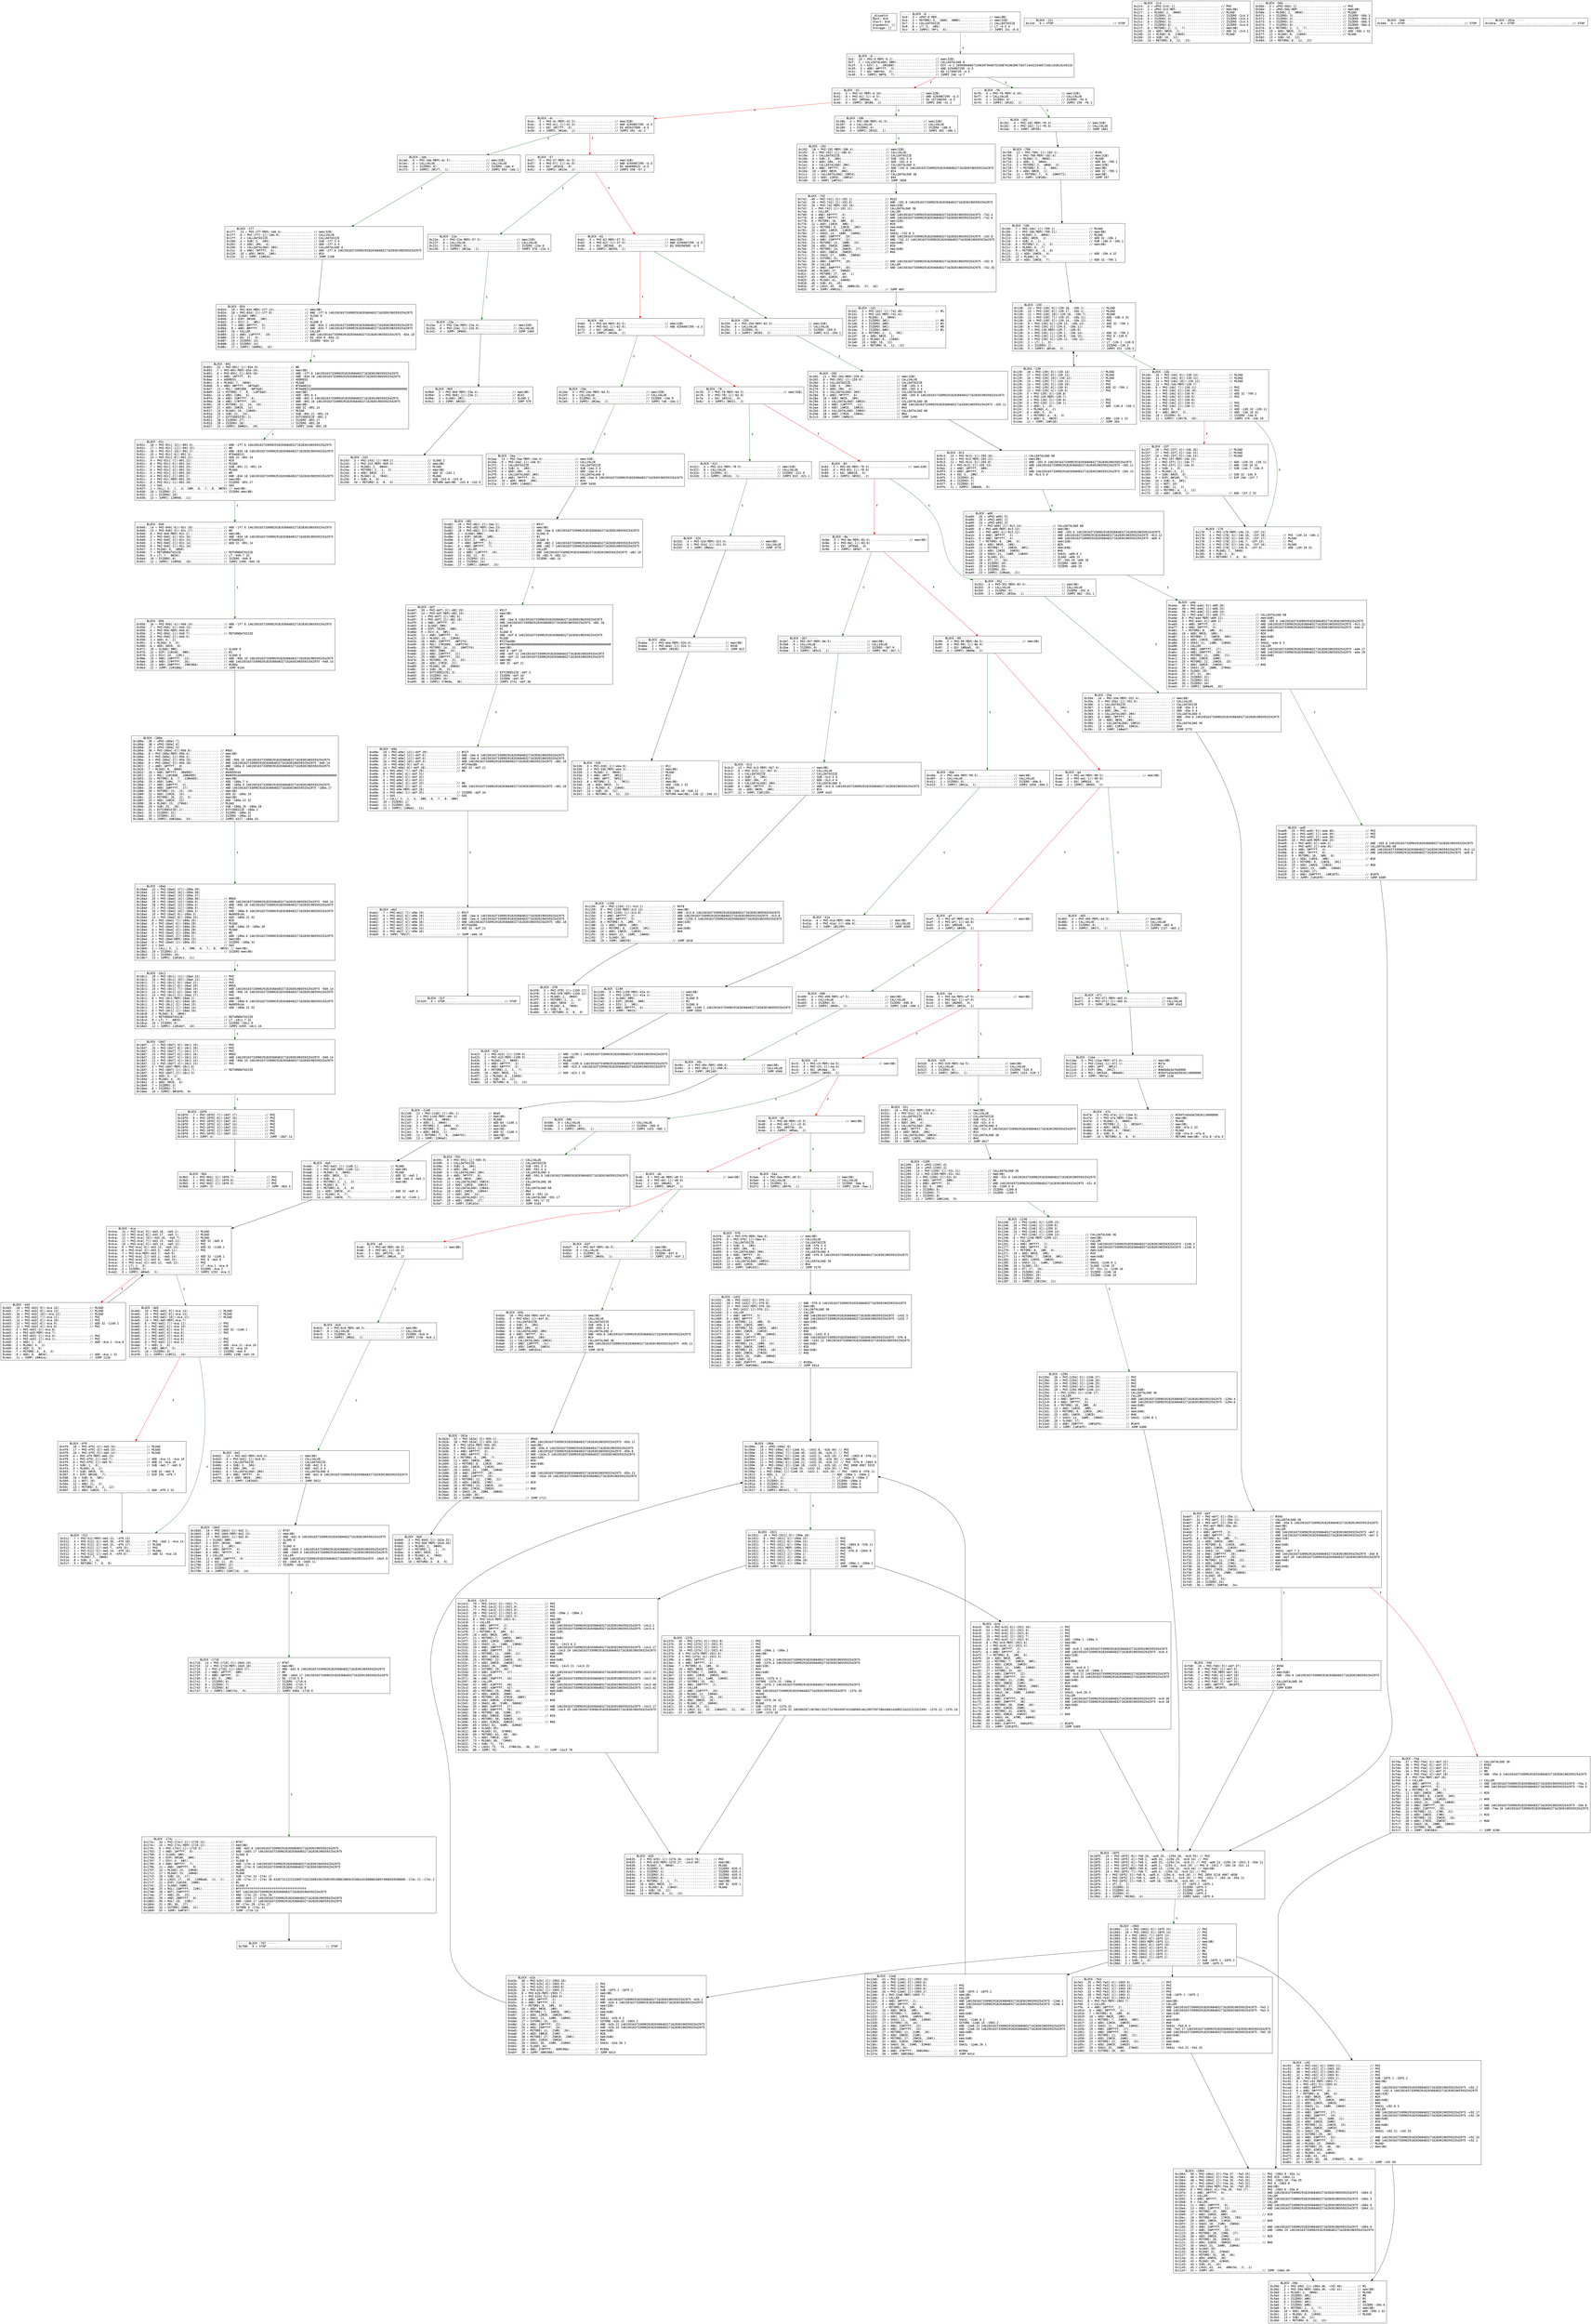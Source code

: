 
digraph G {
graph [fontname = "consolas"];
node  [fontname = "consolas"];
edge  [fontname = "consolas"];
ff [label="{_dispatch\lHash: 0x0\lStart: 0x0\lArguments: []\lStorage: []\l}", shape="record"];
block_0 [label="----- BLOCK ~0 -----\l0x0: .3 = uPHI~0-MEM.............................. // mem(0B)\l0x4: .2 = MSTORE(.3, .1#40, .0#80)................ // mem(32B)\l0x7: .5 = CALLDATASIZE............................ // CALLDATASIZE \l0x8: .6 = LT(.5, .4#4)............................ // LT ~0.5 4\l0xc: .8 = JUMPI(.7#f1, .6)........................ // JUMPI 241 ~0.6\l", shape="record"];
block_d [label="----- BLOCK ~d -----\l0xd: .10 = PHI~d-MEM(~0.2)........................ // mem(32B)\l0xf: .1 = CALLDATALOAD(.0#0)...................... // CALLDATALOAD 0\l0x2f: .3 = DIV(.1, .2#1000)....................... // DIV ~d.1 26959946667150639794667015087019630673637144422540572481103610249216\l0x35: .5 = AND(.4#ffff, .3)....................... // AND 4294967295 ~d.3\l0x3c: .7 = EQ(.6#6fdd, .5)........................ // EQ 117300739 ~d.5\l0x40: .9 = JUMPI(.8#f6, .7)....................... // JUMPI 246 ~d.7\l", shape="record"];
block_41 [label="----- BLOCK ~41 -----\l0x41: .5 = PHI~41-MEM(~d.10)...................... // mem(32B)\l0x41: .0 = PHI~41[-1](~d.5)....................... // AND 4294967295 ~d.3\l0x47: .2 = EQ(.1#95ea, .0)........................ // EQ 157198259 ~d.5\l0x4b: .4 = JUMPI(.3#186, .2)...................... // JUMPI 390 ~41.2\l", shape="record"];
block_4c [label="----- BLOCK ~4c -----\l0x4c: .5 = PHI~4c-MEM(~41.5)...................... // mem(32B)\l0x4c: .0 = PHI~4c[-1](~41.0)...................... // AND 4294967295 ~d.3\l0x52: .2 = EQ(.1#17ff, .0)........................ // EQ 402637600 ~d.5\l0x56: .4 = JUMPI(.3#1eb, .2)...................... // JUMPI 491 ~4c.2\l", shape="record"];
block_57 [label="----- BLOCK ~57 -----\l0x57: .5 = PHI~57-MEM(~4c.5)...................... // mem(32B)\l0x57: .0 = PHI~57[-1](~4c.0)...................... // AND 4294967295 ~d.3\l0x5d: .2 = EQ(.1#1816, .0)........................ // EQ 404098525 ~d.5\l0x61: .4 = JUMPI(.3#22e, .2)...................... // JUMPI 558 ~57.2\l", shape="record"];
block_62 [label="----- BLOCK ~62 -----\l0x62: .5 = PHI~62-MEM(~57.5)...................... // mem(32B)\l0x62: .0 = PHI~62[-1](~57.0)...................... // AND 4294967295 ~d.3\l0x68: .2 = EQ(.1#23b8, .0)........................ // EQ 599290589 ~d.5\l0x6c: .4 = JUMPI(.3#259, .2)\l", shape="record"];
block_6d [label="----- BLOCK ~6d -----\l0x6d: .5 = PHI~6d-MEM(~62.5)...................... // mem(32B)\l0x6d: .0 = PHI~6d[-1](~62.0)...................... // AND 4294967295 ~d.3\l0x73: .2 = EQ(.1#2aed, .0)\l0x77: .4 = JUMPI(.3#2de, .2)\l", shape="record"];
block_78 [label="----- BLOCK ~78 -----\l0x78: .5 = PHI~78-MEM(~6d.5)...................... // mem(32B)\l0x78: .0 = PHI~78[-1](~6d.0)\l0x7e: .2 = EQ(.1#313c, .0)\l0x82: .4 = JUMPI(.3#321, .2)\l", shape="record"];
block_83 [label="----- BLOCK ~83 -----\l0x83: .5 = PHI~83-MEM(~78.5)...................... // mem(32B)\l0x83: .0 = PHI~83[-1](~78.0)\l0x89: .2 = EQ(.1#6618, .0)\l0x8d: .4 = JUMPI(.3#352, .2)\l", shape="record"];
block_8e [label="----- BLOCK ~8e -----\l0x8e: .5 = PHI~8e-MEM(~83.5)...................... // mem(0B)\l0x8e: .0 = PHI~8e[-1](~83.0)\l0x94: .2 = EQ(.1#70a0, .0)\l0x98: .4 = JUMPI(.3#3b7, .2)\l", shape="record"];
block_99 [label="----- BLOCK ~99 -----\l0x99: .5 = PHI~99-MEM(~8e.5)...................... // mem(0B)\l0x99: .0 = PHI~99[-1](~8e.0)\l0x9f: .2 = EQ(.1#8da5, .0)\l0xa3: .4 = JUMPI(.3#40e, .2)\l", shape="record"];
block_a4 [label="----- BLOCK ~a4 -----\l0xa4: .5 = PHI~a4-MEM(~99.5)...................... // mem(0B)\l0xa4: .0 = PHI~a4[-1](~99.0)\l0xaa: .2 = EQ(.1#902d, .0)\l0xae: .4 = JUMPI(.3#465, .2)\l", shape="record"];
block_af [label="----- BLOCK ~af -----\l0xaf: .5 = PHI~af-MEM(~a4.5)...................... // mem(0B)\l0xaf: .0 = PHI~af[-1](~a4.0)\l0xb5: .2 = EQ(.1#95d8, .0)\l0xb9: .4 = JUMPI(.3#490, .2)\l", shape="record"];
block_ba [label="----- BLOCK ~ba -----\l0xba: .5 = PHI~ba-MEM(~af.5)...................... // mem(0B)\l0xba: .0 = PHI~ba[-1](~af.0)\l0xc0: .2 = EQ(.1#a905, .0)\l0xc4: .4 = JUMPI(.3#520, .2)\l", shape="record"];
block_c5 [label="----- BLOCK ~c5 -----\l0xc5: .5 = PHI~c5-MEM(~ba.5)...................... // mem(0B)\l0xc5: .0 = PHI~c5[-1](~ba.0)\l0xcb: .2 = EQ(.1#c0ee, .0)\l0xcf: .4 = JUMPI(.3#585, .2)\l", shape="record"];
block_d0 [label="----- BLOCK ~d0 -----\l0xd0: .5 = PHI~d0-MEM(~c5.5)...................... // mem(0B)\l0xd0: .0 = PHI~d0[-1](~c5.0)\l0xd6: .2 = EQ(.1#d73d, .0)\l0xda: .4 = JUMPI(.3#5ea, .2)\l", shape="record"];
block_db [label="----- BLOCK ~db -----\l0xdb: .5 = PHI~db-MEM(~d0.5)...................... // mem(0B)\l0xdb: .0 = PHI~db[-1](~d0.0)\l0xe1: .2 = EQ(.1#dd62, .0)\l0xe5: .4 = JUMPI(.3#64f, .2)\l", shape="record"];
block_e6 [label="----- BLOCK ~e6 -----\l0xe6: .5 = PHI~e6-MEM(~db.5)...................... // mem(0B)\l0xe6: .0 = PHI~e6[-1](~db.0)\l0xec: .2 = EQ(.1#f2fd, .0)\l0xf0: .4 = JUMPI(.3#6c6, .2)\l", shape="record"];
block_f6 [label="----- BLOCK ~f6 -----\l0xf6: .4 = PHI~f6-MEM(~d.10)...................... // mem(32B)\l0xf7: .0 = CALLVALUE.............................. // CALLVALUE \l0xf9: .1 = ISZERO(.0)............................. // ISZERO ~f6.0\l0xfd: .3 = JUMPI(.2#102, .1)...................... // JUMPI 258 ~f6.1\l", shape="record"];
block_102 [label="----- BLOCK ~102 -----\l0x102: .4 = PHI~102-MEM(~f6.4).................... // mem(32B)\l0x102: .0 = PHI~102[-1](~f6.0).................... // CALLVALUE \l0x10a: .3 = JUMP(.2#709).......................... // JUMP 1801\l", shape="record"];
block_10b [label="----- BLOCK ~10b -----\l0x10b: .7 = PHI~10b[-1](~709.1)................... // MLOAD \l0x10b: .2 = PHI~10b-MEM(~709.11).................. // mem(0B)\l0x10e: .1 = MLOAD(.2, .0#40)...................... // MLOAD \l0x113: .4 = ADD(.3#20, .1)........................ // ADD 32 ~10b.1\l0x116: .5 = SUB(.4, .1)........................... // SUB ~10b.4 ~10b.1\l0x118: .6 = MSTORE(.2, .1, .5).................... // mem(0B)\l0x11c: .8 = MLOAD(.6, .7)\l0x11e: .9 = MSTORE(.6, .4, .8)\l0x121: .11 = ADD(.10#20, .4)...................... // ADD ~10b.4 32\l0x125: .12 = MLOAD(.9, .7)\l0x129: .14 = ADD(.13#20, .7)...................... // ADD 32 ~709.1\l", shape="record"];
block_130 [label="----- BLOCK ~130 -----\l0x130: .14 = PHI~130[-9](~139.18, ~10b.1)......... // MLOAD \l0x130: .13 = PHI~130[-8](~139.17, ~10b.1)......... // MLOAD \l0x130: .12 = PHI~130[-10](~139.16, ~10b.7)........ // MLOAD \l0x130: .11 = PHI~130[-7](~139.15, ~10b.11)........ // ADD ~10b.4 32\l0x130: .10 = PHI~130[-5](~139.14, ~10b.12)........ // PHI \l0x130: .9 = PHI~130[-6](~139.13, ~10b.14)......... // ADD 32 ~709.1\l0x130: .8 = PHI~130[-3](~139.5, ~10b.11).......... // PHI \l0x130: .7 = PHI~130-MEM(~139.7, ~10b.9)\l0x130: .6 = PHI~130[-2](~139.1, ~10b.14).......... // ADD 32 ~709.1\l0x130: .1 = PHI~130[-1](~139.9, ~10b.15).......... // PHI 0 ~139.9\l0x130: .0 = PHI~130[-4](~139.12, ~10b.12)......... // PHI \l0x133: .2 = LT(.1, .0)............................ // LT ~130.1 ~130.0\l0x134: .3 = ISZERO(.2)............................ // ISZERO ~130.2\l0x138: .5 = JUMPI(.4#14b, .3)..................... // JUMPI 331 ~130.3\l", shape="record"];
block_139 [label="----- BLOCK ~139 -----\l0x139: .18 = PHI~139[-9](~130.14)................. // MLOAD \l0x139: .17 = PHI~139[-8](~130.13)................. // MLOAD \l0x139: .16 = PHI~139[-10](~130.12)................ // MLOAD \l0x139: .15 = PHI~139[-7](~130.11)................. // PHI \l0x139: .14 = PHI~139[-5](~130.10)................. // PHI \l0x139: .13 = PHI~139[-6](~130.9).................. // ADD 32 ~709.1\l0x139: .12 = PHI~139[-4](~130.0).................. // PHI \l0x139: .5 = PHI~139[-3](~130.8)\l0x139: .4 = PHI~139-MEM(~130.7)\l0x139: .1 = PHI~139[-2](~130.6)................... // PHI \l0x139: .0 = PHI~139[-1](~130.1)................... // PHI \l0x13b: .2 = ADD(.1, .0)........................... // ADD ~130.6 ~130.1\l0x13c: .3 = MLOAD(.4, .2)\l0x13f: .6 = ADD(.5, .0)\l0x140: .7 = MSTORE(.4, .6, .3)\l0x144: .9 = ADD(.0, .8#20)........................ // ADD ~130.1 32\l0x14a: .11 = JUMP(.10#130)........................ // JUMP 304\l", shape="record"];
block_14b [label="----- BLOCK ~14b -----\l0x14b: .16 = PHI~14b[-9](~130.14)................. // MLOAD \l0x14b: .15 = PHI~14b[-8](~130.13)................. // MLOAD \l0x14b: .14 = PHI~14b[-10](~130.12)................ // MLOAD \l0x14b: .13 = PHI~14b-MEM(~130.7)\l0x14b: .6 = PHI~14b[-7](~130.11).................. // PHI \l0x14b: .5 = PHI~14b[-5](~130.10).................. // PHI \l0x14b: .4 = PHI~14b[-6](~130.9)................... // ADD 32 ~709.1\l0x14b: .3 = PHI~14b[-4](~130.0)................... // PHI \l0x14b: .2 = PHI~14b[-3](~130.8)\l0x14b: .1 = PHI~14b[-2](~130.6)................... // PHI \l0x14b: .0 = PHI~14b[-1](~130.1)................... // PHI \l0x154: .7 = ADD(.5, .6)........................... // ADD ~130.10 ~130.11\l0x158: .9 = AND(.8#1f, .5)........................ // AND ~130.10 31\l0x15a: .10 = ISZERO(.9)........................... // ISZERO ~14b.9\l0x15e: .12 = JUMPI(.11#178, .10).................. // JUMPI 376 ~14b.10\l", shape="record"];
block_15f [label="----- BLOCK ~15f -----\l0x15f: .18 = PHI~15f[-4](~14b.16)................. // MLOAD \l0x15f: .17 = PHI~15f[-3](~14b.15)................. // MLOAD \l0x15f: .16 = PHI~15f[-5](~14b.14)................. // MLOAD \l0x15f: .4 = PHI~15f-MEM(~14b.13)\l0x15f: .1 = PHI~15f[-2](~14b.7)................... // ADD ~130.10 ~130.11\l0x15f: .0 = PHI~15f[-1](~14b.9)................... // AND ~130.10 31\l0x161: .2 = SUB(.1, .0)........................... // SUB ~14b.7 ~14b.9\l0x163: .3 = MLOAD(.4, .2)\l0x169: .7 = SUB(.6#20, .0)........................ // SUB 32 ~14b.9\l0x16d: .9 = EXP(.8#100, .7)....................... // EXP 256 ~15f.7\l0x16e: .10 = SUB(.9, .5#1)\l0x16f: .11 = NOT(.10)\l0x170: .12 = AND(.11, .3)\l0x172: .13 = MSTORE(.4, .2, .12)\l0x175: .15 = ADD(.14#20, .2)...................... // ADD ~15f.2 32\l", shape="record"];
block_178 [label="----- BLOCK ~178 -----\l0x178: .7 = PHI~178-MEM(~14b.13, ~15f.13)\l0x178: .4 = PHI~178[-4](~14b.16, ~15f.18)......... // PHI ~130.14 ~10b.1\l0x178: .3 = PHI~178[-3](~14b.15, ~15f.17)......... // MLOAD \l0x178: .2 = PHI~178[-2](~14b.7, ~15f.15).......... // PHI \l0x178: .1 = PHI~178[-5](~14b.14, ~15f.16)......... // MLOAD \l0x178: .0 = PHI~178[-1](~14b.9, ~15f.0)........... // AND ~130.10 31\l0x180: .6 = MLOAD(.7, .5#40)\l0x183: .8 = SUB(.2, .6)\l0x185: .9 = RETURN(.7, .6, .8)\l", shape="record"];
block_186 [label="----- BLOCK ~186 -----\l0x186: .4 = PHI~186-MEM(~41.5).................... // mem(32B)\l0x187: .0 = CALLVALUE............................. // CALLVALUE \l0x189: .1 = ISZERO(.0)............................ // ISZERO ~186.0\l0x18d: .3 = JUMPI(.2#192, .1)..................... // JUMPI 402 ~186.1\l", shape="record"];
block_192 [label="----- BLOCK ~192 -----\l0x192: .16 = PHI~192-MEM(~186.4).................. // mem(32B)\l0x192: .0 = PHI~192[-1](~186.0)................... // CALLVALUE \l0x19a: .3 = CALLDATASIZE.......................... // CALLDATASIZE \l0x19b: .4 = SUB(.3, .2#4)......................... // SUB ~192.3 4\l0x19d: .5 = ADD(.2#4, .4)......................... // ADD ~192.4 4\l0x1a1: .6 = CALLDATALOAD(.2#4).................... // CALLDATALOAD 4\l0x1b7: .8 = AND(.7#ffff, .6)...................... // AND ~192.6 1461501637330902918203684832716283019655932542975\l0x1bb: .10 = ADD(.9#20, .2#4)..................... // #24\l0x1c1: .11 = CALLDATALOAD(.10#24)................. // CALLDATALOAD 36\l0x1c5: .13 = ADD(.12#20, .10#24).................. // #44\l0x1d0: .15 = JUMP(.14#742)........................ // JUMP 1858\l", shape="record"];
block_1d1 [label="----- BLOCK ~1d1 -----\l0x1d1: .3 = PHI~1d1[-1](~742.48).................. // #1\l0x1d1: .2 = PHI~1d1-MEM(~742.41)\l0x1d4: .1 = MLOAD(.2, .0#40)\l0x1d7: .4 = ISZERO(.3#1).......................... // #0\l0x1d8: .5 = ISZERO(.4#0).......................... // #1\l0x1d9: .6 = ISZERO(.5#1).......................... // #0\l0x1da: .7 = ISZERO(.6#0).......................... // #1\l0x1dc: .8 = MSTORE(.2, .1, .7#1)\l0x1df: .10 = ADD(.9#20, .1)\l0x1e5: .12 = MLOAD(.8, .11#40)\l0x1e8: .13 = SUB(.10, .12)\l0x1ea: .14 = RETURN(.8, .12, .13)\l", shape="record"];
block_1eb [label="----- BLOCK ~1eb -----\l0x1eb: .4 = PHI~1eb-MEM(~4c.5).................... // mem(32B)\l0x1ec: .0 = CALLVALUE............................. // CALLVALUE \l0x1ee: .1 = ISZERO(.0)............................ // ISZERO ~1eb.0\l0x1f2: .3 = JUMPI(.2#1f7, .1)..................... // JUMPI 503 ~1eb.1\l", shape="record"];
block_1f7 [label="----- BLOCK ~1f7 -----\l0x1f7: .13 = PHI~1f7-MEM(~1eb.4).................. // mem(32B)\l0x1f7: .0 = PHI~1f7[-1](~1eb.0)................... // CALLVALUE \l0x1ff: .3 = CALLDATASIZE.......................... // CALLDATASIZE \l0x200: .4 = SUB(.3, .2#4)......................... // SUB ~1f7.3 4\l0x202: .5 = ADD(.2#4, .4)......................... // ADD ~1f7.4 4\l0x206: .6 = CALLDATALOAD(.2#4).................... // CALLDATALOAD 4\l0x21c: .8 = AND(.7#ffff, .6)...................... // AND ~1f7.6 1461501637330902918203684832716283019655932542975\l0x220: .10 = ADD(.9#20, .2#4)..................... // #24\l0x22b: .12 = JUMP(.11#834)........................ // JUMP 2100\l", shape="record"];
block_22c [label="----- BLOCK ~22c -----\l0x22d: .0 = STOP.................................. // STOP \l", shape="record"];
block_22e [label="----- BLOCK ~22e -----\l0x22e: .4 = PHI~22e-MEM(~57.5).................... // mem(32B)\l0x22f: .0 = CALLVALUE............................. // CALLVALUE \l0x231: .1 = ISZERO(.0)............................ // ISZERO ~22e.0\l0x235: .3 = JUMPI(.2#23a, .1)..................... // JUMPI 570 ~22e.1\l", shape="record"];
block_23a [label="----- BLOCK ~23a -----\l0x23a: .4 = PHI~23a-MEM(~22e.4)................... // mem(32B)\l0x23a: .0 = PHI~23a[-1](~22e.0)................... // CALLVALUE \l0x242: .3 = JUMP(.2#9b9).......................... // JUMP 2489\l", shape="record"];
block_243 [label="----- BLOCK ~243 -----\l0x243: .3 = PHI~243[-1](~9b9.2)................... // SLOAD 2\l0x243: .2 = PHI~243-MEM(~9b9.5)................... // mem(0B)\l0x246: .1 = MLOAD(.2, .0#40)...................... // MLOAD \l0x24a: .4 = MSTORE(.2, .1, .3).................... // mem(0B)\l0x24d: .6 = ADD(.5#20, .1)........................ // ADD 32 ~243.1\l0x253: .8 = MLOAD(.4, .7#40)...................... // MLOAD \l0x256: .9 = SUB(.6, .8)........................... // SUB ~243.6 ~243.8\l0x258: .10 = RETURN(.4, .8, .9)................... // RETURN mem(0B) ~243.8 ~243.9\l", shape="record"];
block_259 [label="----- BLOCK ~259 -----\l0x259: .4 = PHI~259-MEM(~62.5).................... // mem(32B)\l0x25a: .0 = CALLVALUE............................. // CALLVALUE \l0x25c: .1 = ISZERO(.0)............................ // ISZERO ~259.0\l0x260: .3 = JUMPI(.2#265, .1)..................... // JUMPI 613 ~259.1\l", shape="record"];
block_265 [label="----- BLOCK ~265 -----\l0x265: .21 = PHI~265-MEM(~259.4).................. // mem(32B)\l0x265: .0 = PHI~265[-1](~259.0)................... // CALLVALUE \l0x26d: .3 = CALLDATASIZE.......................... // CALLDATASIZE \l0x26e: .4 = SUB(.3, .2#4)......................... // SUB ~265.3 4\l0x270: .5 = ADD(.2#4, .4)......................... // ADD ~265.4 4\l0x274: .6 = CALLDATALOAD(.2#4).................... // CALLDATALOAD 4\l0x28a: .8 = AND(.7#ffff, .6)...................... // AND ~265.6 1461501637330902918203684832716283019655932542975\l0x28e: .10 = ADD(.9#20, .2#4)..................... // #24\l0x294: .11 = CALLDATALOAD(.10#24)................. // CALLDATALOAD 36\l0x2aa: .13 = AND(.12#ffff, .11)................... // AND 1461501637330902918203684832716283019655932542975 ~265.11\l0x2ae: .15 = ADD(.14#20, .10#24).................. // #44\l0x2b4: .16 = CALLDATALOAD(.15#44)................. // CALLDATALOAD 68\l0x2b8: .18 = ADD(.17#20, .15#44).................. // #64\l0x2c3: .20 = JUMP(.19#9c3)........................ // JUMP 2499\l", shape="record"];
block_2c4 [label="----- BLOCK ~2c4 -----\l0x2c4: .3 = uPHI~2c4[-1].......................... // PHI \l0x2c4: .2 = uPHI~2c4-MEM.......................... // mem(0B)\l0x2c7: .1 = MLOAD(.2, .0#40)...................... // MLOAD \l0x2ca: .4 = ISZERO(.3)............................ // ISZERO ~2c4.3\l0x2cb: .5 = ISZERO(.4)............................ // ISZERO ~2c4.4\l0x2cc: .6 = ISZERO(.5)............................ // ISZERO ~2c4.5\l0x2cd: .7 = ISZERO(.6)............................ // ISZERO ~2c4.6\l0x2cf: .8 = MSTORE(.2, .1, .7).................... // mem(0B)\l0x2d2: .10 = ADD(.9#20, .1)....................... // ADD 32 ~2c4.1\l0x2d8: .12 = MLOAD(.8, .11#40).................... // MLOAD \l0x2db: .13 = SUB(.10, .12)\l0x2dd: .14 = RETURN(.8, .12, .13)\l", shape="record"];
block_2de [label="----- BLOCK ~2de -----\l0x2de: .4 = PHI~2de-MEM(~6d.5).................... // mem(32B)\l0x2df: .0 = CALLVALUE............................. // CALLVALUE \l0x2e1: .1 = ISZERO(.0)............................ // ISZERO ~2de.0\l0x2e5: .3 = JUMPI(.2#2ea, .1)..................... // JUMPI 746 ~2de.1\l", shape="record"];
block_2ea [label="----- BLOCK ~2ea -----\l0x2ea: .13 = PHI~2ea-MEM(~2de.4).................. // mem(32B)\l0x2ea: .0 = PHI~2ea[-1](~2de.0)................... // CALLVALUE \l0x2f2: .3 = CALLDATASIZE.......................... // CALLDATASIZE \l0x2f3: .4 = SUB(.3, .2#4)......................... // SUB ~2ea.3 4\l0x2f5: .5 = ADD(.2#4, .4)......................... // ADD ~2ea.4 4\l0x2f9: .6 = CALLDATALOAD(.2#4).................... // CALLDATALOAD 4\l0x30f: .8 = AND(.7#ffff, .6)...................... // AND ~2ea.6 1461501637330902918203684832716283019655932542975\l0x313: .10 = ADD(.9#20, .2#4)..................... // #24\l0x31e: .12 = JUMP(.11#d82)........................ // JUMP 3458\l", shape="record"];
block_31f [label="----- BLOCK ~31f -----\l0x320: .0 = STOP.................................. // STOP \l", shape="record"];
block_321 [label="----- BLOCK ~321 -----\l0x321: .4 = PHI~321-MEM(~78.5).................... // mem(32B)\l0x322: .0 = CALLVALUE............................. // CALLVALUE \l0x324: .1 = ISZERO(.0)............................ // ISZERO ~321.0\l0x328: .3 = JUMPI(.2#32d, .1)..................... // JUMPI 813 ~321.1\l", shape="record"];
block_32d [label="----- BLOCK ~32d -----\l0x32d: .4 = PHI~32d-MEM(~321.4)................... // mem(0B)\l0x32d: .0 = PHI~32d[-1](~321.0)................... // CALLVALUE \l0x335: .3 = JUMP(.2#eba).......................... // JUMP 3770\l", shape="record"];
block_336 [label="----- BLOCK ~336 -----\l0x336: .3 = PHI~336[-1](~eba.0)................... // #12\l0x336: .2 = PHI~336-MEM(~eba.3)................... // mem(0B)\l0x339: .1 = MLOAD(.2, .0#40)...................... // MLOAD \l0x33e: .5 = AND(.4#ff, .3#12)..................... // #12\l0x341: .7 = AND(.6#ff, .5#12)..................... // #12\l0x343: .8 = MSTORE(.2, .1, .7#12)................. // mem(0B)\l0x346: .10 = ADD(.9#20, .1)....................... // ADD ~336.1 32\l0x34c: .12 = MLOAD(.8, .11#40).................... // MLOAD \l0x34f: .13 = SUB(.10, .12)........................ // SUB ~336.10 ~336.12\l0x351: .14 = RETURN(.8, .12, .13)................. // RETURN mem(0B) ~336.12 ~336.13\l", shape="record"];
block_352 [label="----- BLOCK ~352 -----\l0x352: .4 = PHI~352-MEM(~83.5).................... // mem(0B)\l0x353: .0 = CALLVALUE............................. // CALLVALUE \l0x355: .1 = ISZERO(.0)............................ // ISZERO ~352.0\l0x359: .3 = JUMPI(.2#35e, .1)..................... // JUMPI 862 ~352.1\l", shape="record"];
block_35e [label="----- BLOCK ~35e -----\l0x35e: .16 = PHI~35e-MEM(~352.4).................. // mem(0B)\l0x35e: .0 = PHI~35e[-1](~352.0)................... // CALLVALUE \l0x366: .3 = CALLDATASIZE.......................... // CALLDATASIZE \l0x367: .4 = SUB(.3, .2#4)......................... // SUB ~35e.3 4\l0x369: .5 = ADD(.2#4, .4)......................... // ADD ~35e.4 4\l0x36d: .6 = CALLDATALOAD(.2#4).................... // CALLDATALOAD 4\l0x383: .8 = AND(.7#ffff, .6)...................... // AND ~35e.6 1461501637330902918203684832716283019655932542975\l0x387: .10 = ADD(.9#20, .2#4)..................... // #24\l0x38d: .11 = CALLDATALOAD(.10#24)................. // CALLDATALOAD 36\l0x391: .13 = ADD(.12#20, .10#24).................. // #44\l0x39c: .15 = JUMP(.14#ebf)........................ // JUMP 3775\l", shape="record"];
block_39d [label="----- BLOCK ~39d -----\l0x39d: .3 = PHI~39d[-1](~1064.46, ~c92.48)........ // #1\l0x39d: .2 = PHI~39d-MEM(~1064.39, ~c92.41)........ // mem(0B)\l0x3a0: .1 = MLOAD(.2, .0#40)...................... // MLOAD \l0x3a3: .4 = ISZERO(.3#1).......................... // #0\l0x3a4: .5 = ISZERO(.4#0).......................... // #1\l0x3a5: .6 = ISZERO(.5#1).......................... // #0\l0x3a6: .7 = ISZERO(.6#0).......................... // ISZERO ~39d.6\l0x3a8: .8 = MSTORE(.2, .1, .7).................... // mem(0B)\l0x3ab: .10 = ADD(.9#20, .1)....................... // ADD ~39d.1 32\l0x3b1: .12 = MLOAD(.8, .11#40).................... // MLOAD \l0x3b4: .13 = SUB(.10, .12)\l0x3b6: .14 = RETURN(.8, .12, .13)\l", shape="record"];
block_3b7 [label="----- BLOCK ~3b7 -----\l0x3b7: .4 = PHI~3b7-MEM(~8e.5).................... // mem(0B)\l0x3b8: .0 = CALLVALUE............................. // CALLVALUE \l0x3ba: .1 = ISZERO(.0)............................ // ISZERO ~3b7.0\l0x3be: .3 = JUMPI(.2#3c3, .1)..................... // JUMPI 963 ~3b7.1\l", shape="record"];
block_3c3 [label="----- BLOCK ~3c3 -----\l0x3c3: .13 = PHI~3c3-MEM(~3b7.4).................. // mem(0B)\l0x3c3: .0 = PHI~3c3[-1](~3b7.0)................... // CALLVALUE \l0x3cb: .3 = CALLDATASIZE.......................... // CALLDATASIZE \l0x3cc: .4 = SUB(.3, .2#4)......................... // SUB ~3c3.3 4\l0x3ce: .5 = ADD(.2#4, .4)......................... // ADD ~3c3.4 4\l0x3d2: .6 = CALLDATALOAD(.2#4).................... // CALLDATALOAD 4\l0x3e8: .8 = AND(.7#ffff, .6)...................... // AND ~3c3.6 1461501637330902918203684832716283019655932542975\l0x3ec: .10 = ADD(.9#20, .2#4)..................... // #24\l0x3f7: .12 = JUMP(.11#1150)....................... // JUMP 4432\l", shape="record"];
block_3f8 [label="----- BLOCK ~3f8 -----\l0x3f8: .3 = PHI~3f8[-1](~1150.17)\l0x3f8: .2 = PHI~3f8-MEM(~1150.12)\l0x3fb: .1 = MLOAD(.2, .0#40)\l0x3ff: .4 = MSTORE(.2, .1, .3)\l0x402: .6 = ADD(.5#20, .1)\l0x408: .8 = MLOAD(.4, .7#40)\l0x40b: .9 = SUB(.6, .8)\l0x40d: .10 = RETURN(.4, .8, .9)\l", shape="record"];
block_40e [label="----- BLOCK ~40e -----\l0x40e: .4 = PHI~40e-MEM(~99.5).................... // mem(0B)\l0x40f: .0 = CALLVALUE............................. // CALLVALUE \l0x411: .1 = ISZERO(.0)............................ // ISZERO ~40e.0\l0x415: .3 = JUMPI(.2#41a, .1)..................... // JUMPI 1050 ~40e.1\l", shape="record"];
block_41a [label="----- BLOCK ~41a -----\l0x41a: .4 = PHI~41a-MEM(~40e.4)................... // mem(0B)\l0x41a: .0 = PHI~41a[-1](~40e.0)................... // CALLVALUE \l0x422: .3 = JUMP(.2#1199)......................... // JUMP 4505\l", shape="record"];
block_423 [label="----- BLOCK ~423 -----\l0x423: .3 = PHI~423[-1](~1199.6).................. // AND ~1199.1 1461501637330902918203684832716283019655932542975\l0x423: .2 = PHI~423-MEM(~1199.9).................. // mem(0B)\l0x426: .1 = MLOAD(.2, .0#40)...................... // MLOAD \l0x43e: .5 = AND(.4#ffff, .3)...................... // AND ~1199.6 1461501637330902918203684832716283019655932542975\l0x454: .7 = AND(.6#ffff, .5)...................... // AND ~423.5 1461501637330902918203684832716283019655932542975\l0x456: .8 = MSTORE(.2, .1, .7)\l0x459: .10 = ADD(.9#20, .1)....................... // ADD ~423.1 32\l0x45f: .12 = MLOAD(.8, .11#40)\l0x462: .13 = SUB(.10, .12)\l0x464: .14 = RETURN(.8, .12, .13)\l", shape="record"];
block_465 [label="----- BLOCK ~465 -----\l0x465: .4 = PHI~465-MEM(~a4.5).................... // mem(0B)\l0x466: .0 = CALLVALUE............................. // CALLVALUE \l0x468: .1 = ISZERO(.0)............................ // ISZERO ~465.0\l0x46c: .3 = JUMPI(.2#471, .1)..................... // JUMPI 1137 ~465.1\l", shape="record"];
block_471 [label="----- BLOCK ~471 -----\l0x471: .4 = PHI~471-MEM(~465.4)................... // mem(0B)\l0x471: .0 = PHI~471[-1](~465.0)................... // CALLVALUE \l0x479: .3 = JUMP(.2#11be)......................... // JUMP 4542\l", shape="record"];
block_47a [label="----- BLOCK ~47a -----\l0x47a: .3 = PHI~47a[-1](~11be.6).................. // #204fce5e3e25026110000000\l0x47a: .2 = PHI~47a-MEM(~11be.9).................. // mem(0B)\l0x47d: .1 = MLOAD(.2, .0#40)...................... // MLOAD \l0x481: .4 = MSTORE(.2, .1, .3#204f)............... // mem(0B)\l0x484: .6 = ADD(.5#20, .1)........................ // ADD ~47a.1 32\l0x48a: .8 = MLOAD(.4, .7#40)...................... // MLOAD \l0x48d: .9 = SUB(.6, .8)........................... // SUB ~47a.6 ~47a.8\l0x48f: .10 = RETURN(.4, .8, .9)................... // RETURN mem(0B) ~47a.8 ~47a.9\l", shape="record"];
block_490 [label="----- BLOCK ~490 -----\l0x490: .4 = PHI~490-MEM(~af.5).................... // mem(0B)\l0x491: .0 = CALLVALUE............................. // CALLVALUE \l0x493: .1 = ISZERO(.0)............................ // ISZERO ~490.0\l0x497: .3 = JUMPI(.2#49c, .1)..................... // JUMPI 1180 ~490.1\l", shape="record"];
block_49c [label="----- BLOCK ~49c -----\l0x49c: .4 = PHI~49c-MEM(~490.4)................... // mem(0B)\l0x49c: .0 = PHI~49c[-1](~490.0)................... // CALLVALUE \l0x4a4: .3 = JUMP(.2#11d0)......................... // JUMP 4560\l", shape="record"];
block_4a5 [label="----- BLOCK ~4a5 -----\l0x4a5: .7 = PHI~4a5[-1](~11d0.1).................. // MLOAD \l0x4a5: .2 = PHI~4a5-MEM(~11d0.11)................. // mem(0B)\l0x4a8: .1 = MLOAD(.2, .0#40)...................... // MLOAD \l0x4ad: .4 = ADD(.3#20, .1)........................ // ADD 32 ~4a5.1\l0x4b0: .5 = SUB(.4, .1)........................... // SUB ~4a5.4 ~4a5.1\l0x4b2: .6 = MSTORE(.2, .1, .5).................... // mem(0B)\l0x4b6: .8 = MLOAD(.6, .7)\l0x4b8: .9 = MSTORE(.6, .4, .8)\l0x4bb: .11 = ADD(.10#20, .4)...................... // ADD 32 ~4a5.4\l0x4bf: .12 = MLOAD(.9, .7)\l0x4c3: .14 = ADD(.13#20, .7)...................... // ADD 32 ~11d0.1\l", shape="record"];
block_4ca [label="----- BLOCK ~4ca -----\l0x4ca: .14 = PHI~4ca[-9](~4d3.18, ~4a5.1)......... // MLOAD \l0x4ca: .13 = PHI~4ca[-8](~4d3.17, ~4a5.1)......... // MLOAD \l0x4ca: .12 = PHI~4ca[-10](~4d3.16, ~4a5.7)........ // MLOAD \l0x4ca: .11 = PHI~4ca[-7](~4d3.15, ~4a5.11)........ // ADD 32 ~4a5.4\l0x4ca: .10 = PHI~4ca[-5](~4d3.14, ~4a5.12)........ // PHI \l0x4ca: .9 = PHI~4ca[-6](~4d3.13, ~4a5.14)......... // ADD 32 ~11d0.1\l0x4ca: .8 = PHI~4ca[-3](~4d3.5, ~4a5.11).......... // PHI \l0x4ca: .7 = PHI~4ca-MEM(~4d3.7, ~4a5.9)\l0x4ca: .6 = PHI~4ca[-2](~4d3.1, ~4a5.14).......... // ADD 32 ~11d0.1\l0x4ca: .1 = PHI~4ca[-1](~4d3.9, ~4a5.15).......... // PHI 0 ~4d3.9\l0x4ca: .0 = PHI~4ca[-4](~4d3.12, ~4a5.12)......... // PHI \l0x4cd: .2 = LT(.1, .0)............................ // LT ~4ca.1 ~4ca.0\l0x4ce: .3 = ISZERO(.2)............................ // ISZERO ~4ca.2\l0x4d2: .5 = JUMPI(.4#4e5, .3)..................... // JUMPI 1253 ~4ca.3\l", shape="record"];
block_4d3 [label="----- BLOCK ~4d3 -----\l0x4d3: .18 = PHI~4d3[-9](~4ca.14)................. // MLOAD \l0x4d3: .17 = PHI~4d3[-8](~4ca.13)................. // MLOAD \l0x4d3: .16 = PHI~4d3[-10](~4ca.12)................ // MLOAD \l0x4d3: .15 = PHI~4d3[-7](~4ca.11)................. // PHI \l0x4d3: .14 = PHI~4d3[-5](~4ca.10)................. // PHI \l0x4d3: .13 = PHI~4d3[-6](~4ca.9).................. // ADD 32 ~11d0.1\l0x4d3: .12 = PHI~4d3[-4](~4ca.0).................. // PHI \l0x4d3: .5 = PHI~4d3[-3](~4ca.8)\l0x4d3: .4 = PHI~4d3-MEM(~4ca.7)\l0x4d3: .1 = PHI~4d3[-2](~4ca.6)................... // PHI \l0x4d3: .0 = PHI~4d3[-1](~4ca.1)................... // PHI \l0x4d5: .2 = ADD(.1, .0)........................... // ADD ~4ca.1 ~4ca.6\l0x4d6: .3 = MLOAD(.4, .2)\l0x4d9: .6 = ADD(.5, .0)\l0x4da: .7 = MSTORE(.4, .6, .3)\l0x4de: .9 = ADD(.0, .8#20)........................ // ADD ~4ca.1 32\l0x4e4: .11 = JUMP(.10#4ca)........................ // JUMP 1226\l", shape="record"];
block_4e5 [label="----- BLOCK ~4e5 -----\l0x4e5: .16 = PHI~4e5[-9](~4ca.14)................. // MLOAD \l0x4e5: .15 = PHI~4e5[-8](~4ca.13)................. // MLOAD \l0x4e5: .14 = PHI~4e5[-10](~4ca.12)................ // MLOAD \l0x4e5: .13 = PHI~4e5-MEM(~4ca.7)\l0x4e5: .6 = PHI~4e5[-7](~4ca.11).................. // PHI \l0x4e5: .5 = PHI~4e5[-5](~4ca.10).................. // PHI \l0x4e5: .4 = PHI~4e5[-6](~4ca.9)................... // ADD 32 ~11d0.1\l0x4e5: .3 = PHI~4e5[-4](~4ca.0)................... // PHI \l0x4e5: .2 = PHI~4e5[-3](~4ca.8)\l0x4e5: .1 = PHI~4e5[-2](~4ca.6)................... // PHI \l0x4e5: .0 = PHI~4e5[-1](~4ca.1)................... // PHI \l0x4ee: .7 = ADD(.5, .6)........................... // ADD ~4ca.11 ~4ca.10\l0x4f2: .9 = AND(.8#1f, .5)........................ // AND 31 ~4ca.10\l0x4f4: .10 = ISZERO(.9)........................... // ISZERO ~4e5.9\l0x4f8: .12 = JUMPI(.11#512, .10).................. // JUMPI 1298 ~4e5.10\l", shape="record"];
block_4f9 [label="----- BLOCK ~4f9 -----\l0x4f9: .18 = PHI~4f9[-4](~4e5.16)................. // MLOAD \l0x4f9: .17 = PHI~4f9[-3](~4e5.15)................. // MLOAD \l0x4f9: .16 = PHI~4f9[-5](~4e5.14)................. // MLOAD \l0x4f9: .4 = PHI~4f9-MEM(~4e5.13)\l0x4f9: .1 = PHI~4f9[-2](~4e5.7)................... // ADD ~4ca.11 ~4ca.10\l0x4f9: .0 = PHI~4f9[-1](~4e5.9)................... // AND 31 ~4ca.10\l0x4fb: .2 = SUB(.1, .0)........................... // SUB ~4e5.7 ~4e5.9\l0x4fd: .3 = MLOAD(.4, .2)\l0x503: .7 = SUB(.6#20, .0)........................ // SUB 32 ~4e5.9\l0x507: .9 = EXP(.8#100, .7)....................... // EXP 256 ~4f9.7\l0x508: .10 = SUB(.9, .5#1)\l0x509: .11 = NOT(.10)\l0x50a: .12 = AND(.11, .3)\l0x50c: .13 = MSTORE(.4, .2, .12)\l0x50f: .15 = ADD(.14#20, .2)...................... // ADD ~4f9.2 32\l", shape="record"];
block_512 [label="----- BLOCK ~512 -----\l0x512: .7 = PHI~512-MEM(~4e5.13, ~4f9.13)\l0x512: .4 = PHI~512[-4](~4e5.16, ~4f9.18)......... // PHI ~4a5.1 ~4ca.14\l0x512: .3 = PHI~512[-3](~4e5.15, ~4f9.17)......... // MLOAD \l0x512: .2 = PHI~512[-2](~4e5.7, ~4f9.15).......... // PHI \l0x512: .1 = PHI~512[-5](~4e5.14, ~4f9.16)......... // MLOAD \l0x512: .0 = PHI~512[-1](~4e5.9, ~4f9.0)........... // AND 31 ~4ca.10\l0x51a: .6 = MLOAD(.7, .5#40)\l0x51d: .8 = SUB(.2, .6)\l0x51f: .9 = RETURN(.7, .6, .8)\l", shape="record"];
block_520 [label="----- BLOCK ~520 -----\l0x520: .4 = PHI~520-MEM(~ba.5).................... // mem(0B)\l0x521: .0 = CALLVALUE............................. // CALLVALUE \l0x523: .1 = ISZERO(.0)............................ // ISZERO ~520.0\l0x527: .3 = JUMPI(.2#52c, .1)..................... // JUMPI 1324 ~520.1\l", shape="record"];
block_52c [label="----- BLOCK ~52c -----\l0x52c: .16 = PHI~52c-MEM(~520.4).................. // mem(0B)\l0x52c: .0 = PHI~52c[-1](~520.0)................... // CALLVALUE \l0x534: .3 = CALLDATASIZE.......................... // CALLDATASIZE \l0x535: .4 = SUB(.3, .2#4)......................... // SUB ~52c.3 4\l0x537: .5 = ADD(.2#4, .4)......................... // ADD ~52c.4 4\l0x53b: .6 = CALLDATALOAD(.2#4).................... // CALLDATALOAD 4\l0x551: .8 = AND(.7#ffff, .6)...................... // AND ~52c.6 1461501637330902918203684832716283019655932542975\l0x555: .10 = ADD(.9#20, .2#4)..................... // #24\l0x55b: .11 = CALLDATALOAD(.10#24)................. // CALLDATALOAD 36\l0x55f: .13 = ADD(.12#20, .10#24).................. // #44\l0x56a: .15 = JUMP(.14#1209)....................... // JUMP 4617\l", shape="record"];
block_56b [label="----- BLOCK ~56b -----\l0x56b: .3 = uPHI~56b[-1].......................... // PHI \l0x56b: .2 = uPHI~56b-MEM.......................... // mem(0B)\l0x56e: .1 = MLOAD(.2, .0#40)...................... // MLOAD \l0x571: .4 = ISZERO(.3)............................ // ISZERO ~56b.3\l0x572: .5 = ISZERO(.4)............................ // ISZERO ~56b.4\l0x573: .6 = ISZERO(.5)............................ // ISZERO ~56b.5\l0x574: .7 = ISZERO(.6)............................ // ISZERO ~56b.6\l0x576: .8 = MSTORE(.2, .1, .7).................... // mem(0B)\l0x579: .10 = ADD(.9#20, .1)....................... // ADD ~56b.1 32\l0x57f: .12 = MLOAD(.8, .11#40).................... // MLOAD \l0x582: .13 = SUB(.10, .12)\l0x584: .14 = RETURN(.8, .12, .13)\l", shape="record"];
block_585 [label="----- BLOCK ~585 -----\l0x586: .0 = CALLVALUE............................. // CALLVALUE \l0x588: .1 = ISZERO(.0)............................ // ISZERO ~585.0\l0x58c: .3 = JUMPI(.2#591, .1)..................... // JUMPI 1425 ~585.1\l", shape="record"];
block_591 [label="----- BLOCK ~591 -----\l0x591: .0 = PHI~591[-1](~585.0)................... // CALLVALUE \l0x599: .3 = CALLDATASIZE.......................... // CALLDATASIZE \l0x59a: .4 = SUB(.3, .2#4)......................... // SUB ~591.3 4\l0x59c: .5 = ADD(.2#4, .4)......................... // ADD ~591.4 4\l0x5a0: .6 = CALLDATALOAD(.2#4).................... // CALLDATALOAD 4\l0x5b6: .8 = AND(.7#ffff, .6)...................... // AND ~591.6 1461501637330902918203684832716283019655932542975\l0x5ba: .10 = ADD(.9#20, .2#4)..................... // #24\l0x5c0: .11 = CALLDATALOAD(.10#24)................. // CALLDATALOAD 36\l0x5c4: .13 = ADD(.12#20, .10#24).................. // #44\l0x5ca: .14 = CALLDATALOAD(.13#44)................. // CALLDATALOAD 68\l0x5ce: .16 = ADD(.15#20, .13#44).................. // #64\l0x5d1: .17 = ADD(.2#4, .14)....................... // ADD 4 ~591.14\l0x5d3: .18 = CALLDATALOAD(.17).................... // CALLDATALOAD ~591.17\l0x5d7: .20 = ADD(.19#20, .17)..................... // ADD ~591.17 32\l0x5e7: .22 = JUMP(.21#142d)....................... // JUMP 5165\l", shape="record"];
block_5e8 [label="----- BLOCK ~5e8 -----\l0x5e9: .0 = STOP.................................. // STOP \l", shape="record"];
block_5ea [label="----- BLOCK ~5ea -----\l0x5ea: .4 = PHI~5ea-MEM(~d0.5).................... // mem(0B)\l0x5eb: .0 = CALLVALUE............................. // CALLVALUE \l0x5ed: .1 = ISZERO(.0)............................ // ISZERO ~5ea.0\l0x5f1: .3 = JUMPI(.2#5f6, .1)..................... // JUMPI 1526 ~5ea.1\l", shape="record"];
block_5f6 [label="----- BLOCK ~5f6 -----\l0x5f6: .16 = PHI~5f6-MEM(~5ea.4).................. // mem(0B)\l0x5f6: .0 = PHI~5f6[-1](~5ea.0)................... // CALLVALUE \l0x5fe: .3 = CALLDATASIZE.......................... // CALLDATASIZE \l0x5ff: .4 = SUB(.3, .2#4)......................... // SUB ~5f6.3 4\l0x601: .5 = ADD(.2#4, .4)......................... // ADD ~5f6.4 4\l0x605: .6 = CALLDATALOAD(.2#4).................... // CALLDATALOAD 4\l0x61b: .8 = AND(.7#ffff, .6)...................... // AND ~5f6.6 1461501637330902918203684832716283019655932542975\l0x61f: .10 = ADD(.9#20, .2#4)..................... // #24\l0x625: .11 = CALLDATALOAD(.10#24)................. // CALLDATALOAD 36\l0x629: .13 = ADD(.12#20, .10#24).................. // #44\l0x634: .15 = JUMP(.14#1432)....................... // JUMP 5170\l", shape="record"];
block_635 [label="----- BLOCK ~635 -----\l0x635: .3 = PHI~635[-1](~137b.34, ~14c3.76)....... // PHI \l0x635: .2 = PHI~635-MEM(~137b.27, ~14c3.69)....... // mem(0B)\l0x638: .1 = MLOAD(.2, .0#40)...................... // MLOAD \l0x63b: .4 = ISZERO(.3)............................ // ISZERO ~635.3\l0x63c: .5 = ISZERO(.4)............................ // ISZERO ~635.4\l0x63d: .6 = ISZERO(.5)............................ // ISZERO ~635.5\l0x63e: .7 = ISZERO(.6)............................ // ISZERO ~635.6\l0x640: .8 = MSTORE(.2, .1, .7).................... // mem(0B)\l0x643: .10 = ADD(.9#20, .1)....................... // ADD 32 ~635.1\l0x649: .12 = MLOAD(.8, .11#40).................... // MLOAD \l0x64c: .13 = SUB(.10, .12)\l0x64e: .14 = RETURN(.8, .12, .13)\l", shape="record"];
block_64f [label="----- BLOCK ~64f -----\l0x64f: .4 = PHI~64f-MEM(~db.5).................... // mem(0B)\l0x650: .0 = CALLVALUE............................. // CALLVALUE \l0x652: .1 = ISZERO(.0)............................ // ISZERO ~64f.0\l0x656: .3 = JUMPI(.2#65b, .1)..................... // JUMPI 1627 ~64f.1\l", shape="record"];
block_65b [label="----- BLOCK ~65b -----\l0x65b: .18 = PHI~65b-MEM(~64f.4).................. // mem(0B)\l0x65b: .0 = PHI~65b[-1](~64f.0)................... // CALLVALUE \l0x663: .3 = CALLDATASIZE.......................... // CALLDATASIZE \l0x664: .4 = SUB(.3, .2#4)......................... // SUB ~65b.3 4\l0x666: .5 = ADD(.2#4, .4)......................... // ADD ~65b.4 4\l0x66a: .6 = CALLDATALOAD(.2#4).................... // CALLDATALOAD 4\l0x680: .8 = AND(.7#ffff, .6)...................... // AND ~65b.6 1461501637330902918203684832716283019655932542975\l0x684: .10 = ADD(.9#20, .2#4)..................... // #24\l0x68a: .11 = CALLDATALOAD(.10#24)................. // CALLDATALOAD 36\l0x6a0: .13 = AND(.12#ffff, .11)................... // AND 1461501637330902918203684832716283019655932542975 ~65b.11\l0x6a4: .15 = ADD(.14#20, .10#24).................. // #44\l0x6af: .17 = JUMP(.16#162e)....................... // JUMP 5678\l", shape="record"];
block_6b0 [label="----- BLOCK ~6b0 -----\l0x6b0: .3 = PHI~6b0[-1](~162e.31)\l0x6b0: .2 = PHI~6b0-MEM(~162e.26)\l0x6b3: .1 = MLOAD(.2, .0#40)\l0x6b7: .4 = MSTORE(.2, .1, .3)\l0x6ba: .6 = ADD(.5#20, .1)\l0x6c0: .8 = MLOAD(.4, .7#40)\l0x6c3: .9 = SUB(.6, .8)\l0x6c5: .10 = RETURN(.4, .8, .9)\l", shape="record"];
block_6c6 [label="----- BLOCK ~6c6 -----\l0x6c6: .4 = PHI~6c6-MEM(~e6.5).................... // mem(0B)\l0x6c7: .0 = CALLVALUE............................. // CALLVALUE \l0x6c9: .1 = ISZERO(.0)............................ // ISZERO ~6c6.0\l0x6cd: .3 = JUMPI(.2#6d2, .1)..................... // JUMPI 1746 ~6c6.1\l", shape="record"];
block_6d2 [label="----- BLOCK ~6d2 -----\l0x6d2: .13 = PHI~6d2-MEM(~6c6.4).................. // mem(0B)\l0x6d2: .0 = PHI~6d2[-1](~6c6.0)................... // CALLVALUE \l0x6da: .3 = CALLDATASIZE.......................... // CALLDATASIZE \l0x6db: .4 = SUB(.3, .2#4)......................... // SUB ~6d2.3 4\l0x6dd: .5 = ADD(.2#4, .4)......................... // ADD ~6d2.4 4\l0x6e1: .6 = CALLDATALOAD(.2#4).................... // CALLDATALOAD 4\l0x6f7: .8 = AND(.7#ffff, .6)...................... // AND ~6d2.6 1461501637330902918203684832716283019655932542975\l0x6fb: .10 = ADD(.9#20, .2#4)..................... // #24\l0x706: .12 = JUMP(.11#16b5)....................... // JUMP 5813\l", shape="record"];
block_707 [label="----- BLOCK ~707 -----\l0x708: .0 = STOP.................................. // STOP \l", shape="record"];
block_709 [label="----- BLOCK ~709 -----\l0x709: .12 = PHI~709[-1](~102.1).................. // #10b\l0x709: .2 = PHI~709-MEM(~102.4)................... // mem(32B)\l0x70d: .1 = MLOAD(.2, .0#40)...................... // MLOAD \l0x710: .3 = ADD(.1, .0#40)........................ // ADD 64 ~709.1\l0x713: .5 = MSTORE(.2, .4#40, .3)................. // mem(32B)\l0x718: .7 = MSTORE(.5, .1, .6#4).................. // mem(0B)\l0x71b: .9 = ADD(.8#20, .1)........................ // ADD 32 ~709.1\l0x73e: .11 = MSTORE(.7, .9, .10#4f72)............. // mem(0B)\l0x741: .13 = JUMP(.12#10b)........................ // JUMP 267\l", shape="record"];
block_742 [label="----- BLOCK ~742 -----\l0x742: .49 = PHI~742[-3](~192.1).................. // #1d1\l0x742: .19 = PHI~742[-2](~192.8).................. // AND ~192.6 1461501637330902918203684832716283019655932542975\l0x742: .10 = PHI~742-MEM(~192.16)................. // mem(32B)\l0x742: .1 = PHI~742[-1](~192.11).................. // CALLDATALOAD 36\l0x74a: .4 = CALLER................................ // CALLER \l0x760: .6 = AND(.5#ffff, .4)...................... // AND 1461501637330902918203684832716283019655932542975 ~742.4\l0x776: .8 = AND(.7#ffff, .6)...................... // AND 1461501637330902918203684832716283019655932542975 ~742.6\l0x778: .9 = MSTORE(.10, .3#0, .8)................. // mem(32B)\l0x77b: .12 = ADD(.11#20, .3#0).................... // #20\l0x77e: .13 = MSTORE(.9, .12#20, .2#3)............. // mem(64B)\l0x781: .15 = ADD(.14#20, .12#20).................. // #40\l0x784: .17 = SHA3(.13, .16#0, .15#40)............. // SHA3i ~742.8 3\l0x79d: .21 = AND(.20#ffff, .19)................... // AND 1461501637330902918203684832716283019655932542975 ~192.8\l0x7b3: .23 = AND(.22#ffff, .21)................... // AND ~742.21 1461501637330902918203684832716283019655932542975\l0x7b5: .24 = MSTORE(.13, .18#0, .23).............. // mem(64B)\l0x7b8: .26 = ADD(.25#20, .18#0)................... // #20\l0x7bb: .27 = MSTORE(.24, .26#20, .17)............. // mem(64B)\l0x7be: .29 = ADD(.28#20, .26#20).................. // #40\l0x7c1: .31 = SHA3(.27, .30#0, .29#40)\l0x7c4: .32 = SSTORE(.31, .1)\l0x7dc: .34 = AND(.33#ffff, .19)................... // AND 1461501637330902918203684832716283019655932542975 ~192.8\l0x7dd: .35 = CALLER............................... // CALLER \l0x7f3: .37 = AND(.36#ffff, .35)................... // AND 1461501637330902918203684832716283019655932542975 ~742.35\l0x818: .40 = MLOAD(.27, .39#40)\l0x81c: .41 = MSTORE(.27, .40, .1)\l0x81f: .43 = ADD(.42#20, .40)\l0x825: .45 = MLOAD(.41, .44#40)\l0x828: .46 = SUB(.43, .45)\l0x82a: .47 = LOG3(.45, .46, .38#8c5b, .37, .34)\l0x833: .50 = JUMP(.49#1d1)........................ // JUMP 465\l", shape="record"];
block_834 [label="----- BLOCK ~834 -----\l0x834: .19 = PHI~834-MEM(~1f7.13)................. // mem(0B)\l0x834: .18 = PHI~834[-1](~1f7.8).................. // AND ~1f7.6 1461501637330902918203684832716283019655932542975\l0x83b: .2 = SLOAD(.0#0)........................... // SLOAD 0\l0x840: .4 = EXP(.3#100, .1#0)..................... // #1\l0x842: .5 = DIV(.2, .4#1)......................... // SLOAD 0\l0x858: .7 = AND(.6#ffff, .5)...................... // AND ~834.2 1461501637330902918203684832716283019655932542975\l0x86e: .9 = AND(.8#ffff, .7)...................... // AND ~834.7 1461501637330902918203684832716283019655932542975\l0x86f: .10 = CALLER............................... // CALLER \l0x885: .12 = AND(.11#ffff, .10)................... // AND 1461501637330902918203684832716283019655932542975 ~834.10\l0x886: .13 = EQ(.12, .9).......................... // EQ ~834.9 ~834.12\l0x887: .14 = ISZERO(.13).......................... // ISZERO ~834.13\l0x888: .15 = ISZERO(.14)\l0x88c: .17 = JUMPI(.16#891, .15)\l", shape="record"];
block_891 [label="----- BLOCK ~891 -----\l0x891: .32 = PHI~891[-1](~834.0).................. // #0\l0x891: .7 = PHI~891-MEM(~834.19).................. // mem(0B)\l0x891: .0 = PHI~891[-2](~834.18).................. // AND ~1f7.6 1461501637330902918203684832716283019655932542975\l0x8a8: .2 = AND(.1#ffff, .0)...................... // AND ~834.18 1461501637330902918203684832716283019655932542975\l0x8ae: .4 = ADDRESS............................... // ADDRESS \l0x8b1: .6 = MLOAD(.7, .5#40)...................... // MLOAD \l0x8b8: .9 = AND(.8#ffff, .3#70a0)................. // #70a08231\l0x8d7: .11 = MUL(.10#1000, .9#70a0)............... // #70a0823100000000000000000000000000000000000000000000000000000000\l0x8d9: .12 = MSTORE(.7, .6, .11#70a0)............. // mem(0B)\l0x8dc: .14 = ADD(.13#4, .6)....................... // ADD ~891.6 4\l0x8f4: .16 = AND(.15#ffff, .4).................... // AND ~891.4 1461501637330902918203684832716283019655932542975\l0x90a: .18 = AND(.17#ffff, .16)................... // AND ~891.16 1461501637330902918203684832716283019655932542975\l0x90c: .19 = MSTORE(.12, .14, .18)................ // mem(0B)\l0x90f: .21 = ADD(.20#20, .14)..................... // ADD 32 ~891.14\l0x917: .24 = MLOAD(.19, .23#40)................... // MLOAD \l0x91a: .25 = SUB(.21, .24)........................ // SUB ~891.21 ~891.24\l0x920: .27 = EXTCODESIZE(.2)...................... // EXTCODESIZE ~891.2\l0x921: .28 = ISZERO(.27).......................... // ISZERO ~891.27\l0x923: .29 = ISZERO(.28).......................... // ISZERO ~891.28\l0x927: .31 = JUMPI(.30#92c, .29).................. // JUMPI 2348 ~891.29\l", shape="record"];
block_92c [label="----- BLOCK ~92c -----\l0x92c: .18 = PHI~92c[-12](~891.0)................. // AND ~1f7.6 1461501637330902918203684832716283019655932542975\l0x92c: .17 = PHI~92c[-11](~891.32)................ // #0\l0x92c: .16 = PHI~92c[-10](~891.2)................. // AND ~834.18 1461501637330902918203684832716283019655932542975\l0x92c: .15 = PHI~92c[-9](~891.3).................. // #70a08231\l0x92c: .14 = PHI~92c[-8](~891.21)................. // ADD 32 ~891.14\l0x92c: .9 = PHI~92c[-7](~891.22).................. // #20\l0x92c: .8 = PHI~92c[-6](~891.24).................. // MLOAD \l0x92c: .7 = PHI~92c[-5](~891.25).................. // SUB ~891.21 ~891.24\l0x92c: .6 = PHI~92c[-4](~891.24).................. // MLOAD \l0x92c: .5 = PHI~92c[-3](~891.26).................. // #0\l0x92c: .4 = PHI~92c[-2](~891.2)................... // AND ~834.18 1461501637330902918203684832716283019655932542975\l0x92c: .3 = PHI~92c-MEM(~891.19).................. // mem(0B)\l0x92c: .0 = PHI~92c[-1](~891.28).................. // ISZERO ~891.27\l0x92e: .1 = GAS................................... // GAS \l0x92f: .2 = CALL(.3, .1, .4, .5#0, .6, .7, .8, .9#20) // mem(0B)\l0x930: .10 = ISZERO(.2)........................... // ISZERO mem(0B)\l0x932: .11 = ISZERO(.10)\l0x936: .13 = JUMPI(.12#940, .11)\l", shape="record"];
block_940 [label="----- BLOCK ~940 -----\l0x940: .14 = PHI~940[-6](~92c.18)................. // AND ~1f7.6 1461501637330902918203684832716283019655932542975\l0x940: .13 = PHI~940[-5](~92c.17)................. // #0\l0x940: .6 = PHI~940-MEM(~92c.2)................... // mem(0B)\l0x940: .3 = PHI~940[-4](~92c.16).................. // AND ~834.18 1461501637330902918203684832716283019655932542975\l0x940: .2 = PHI~940[-3](~92c.15).................. // #70a08231\l0x940: .1 = PHI~940[-2](~92c.14).................. // ADD 32 ~891.14\l0x940: .0 = PHI~940[-1](~92c.10)\l0x947: .5 = MLOAD(.6, .4#40)\l0x948: .7 = RETURNDATASIZE........................ // RETURNDATASIZE \l0x94c: .9 = LT(.7, .8#20)......................... // LT ~940.7 32\l0x94d: .10 = ISZERO(.9)........................... // ISZERO ~940.9\l0x951: .12 = JUMPI(.11#956, .10).................. // JUMPI 2390 ~940.10\l", shape="record"];
block_956 [label="----- BLOCK ~956 -----\l0x956: .16 = PHI~956[-4](~940.14)................. // AND ~1f7.6 1461501637330902918203684832716283019655932542975\l0x956: .7 = PHI~956[-3](~940.13).................. // #0\l0x956: .4 = PHI~956-MEM(~940.6)\l0x956: .2 = PHI~956[-1](~940.7)................... // RETURNDATASIZE \l0x956: .0 = PHI~956[-2](~940.5)\l0x958: .1 = ADD(.0, .2)\l0x95c: .3 = MLOAD(.4, .0)\l0x960: .6 = ADD(.5#20, .0)\l0x971: .10 = SLOAD(.9#0).......................... // SLOAD 0\l0x976: .12 = EXP(.11#100, .9#0)................... // #1\l0x978: .13 = DIV(.10, .12#1)...................... // SLOAD 0\l0x98e: .15 = AND(.14#ffff, .13)................... // AND ~956.10 1461501637330902918203684832716283019655932542975\l0x9a6: .18 = AND(.17#ffff, .16)................... // AND 1461501637330902918203684832716283019655932542975 ~940.14\l0x9b3: .21 = AND(.20#ffff, .19#180a).............. // #180a\l0x9b4: .22 = JUMP(.21#180a)....................... // JUMP 6154\l", shape="record"];
block_9b5 [label="----- BLOCK ~9b5 -----\l0x9b5: .3 = PHI~9b5[-3](~18f0.7).................. // PHI \l0x9b5: .1 = PHI~9b5[-2](~18f0.6).................. // PHI \l0x9b5: .0 = PHI~9b5[-1](~18f0.5).................. // PHI \l0x9b8: .2 = JUMP(.3).............................. // JUMP ~9b5.3\l", shape="record"];
block_9b9 [label="----- BLOCK ~9b9 -----\l0x9b9: .5 = PHI~9b9-MEM(~23a.4)................... // mem(0B)\l0x9b9: .3 = PHI~9b9[-1](~23a.1)................... // #243\l0x9be: .2 = SLOAD(.1#2)........................... // SLOAD 2\l0x9c2: .4 = JUMP(.3#243).......................... // JUMP 579\l", shape="record"];
block_9c3 [label="----- BLOCK ~9c3 -----\l0x9c3: .14 = PHI~9c3[-1](~265.16)................. // CALLDATALOAD 68\l0x9c3: .13 = PHI~9c3-MEM(~265.21)................. // mem(0B)\l0x9c3: .12 = PHI~9c3[-3](~265.8).................. // AND ~265.6 1461501637330902918203684832716283019655932542975\l0x9c3: .3 = PHI~9c3[-2](~265.13).................. // AND 1461501637330902918203684832716283019655932542975 ~265.11\l0x9dc: .2 = AND(.1#ffff, .0#0).................... // #0\l0x9f3: .5 = AND(.4#ffff, .3)...................... // AND 1461501637330902918203684832716283019655932542975 ~265.13\l0x9f4: .6 = EQ(.5, .2#0).......................... // EQ ~9c3.5 0\l0x9f5: .7 = ISZERO(.6)\l0x9f6: .8 = ISZERO(.7)\l0x9f7: .9 = ISZERO(.8)\l0x9fb: .11 = JUMPI(.10#a00, .9)\l", shape="record"];
block_a00 [label="----- BLOCK ~a00 -----\l0xa00: .26 = uPHI~a00[-5]\l0xa00: .25 = uPHI~a00[-1]\l0xa00: .24 = uPHI~a00[-3]\l0xa00: .17 = PHI~a00[-2](~9c3.14)................. // CALLDATALOAD 68\l0xa00: .8 = PHI~a00-MEM(~9c3.13).................. // mem(0B)\l0xa00: .2 = PHI~a00[-4](~9c3.12).................. // AND ~265.6 1461501637330902918203684832716283019655932542975\l0xa1b: .4 = AND(.3#ffff, .2)...................... // AND 1461501637330902918203684832716283019655932542975 ~9c3.12\l0xa31: .6 = AND(.5#ffff, .4)...................... // AND 1461501637330902918203684832716283019655932542975 ~a00.4\l0xa33: .7 = MSTORE(.8, .1#0, .6).................. // mem(32B)\l0xa36: .10 = ADD(.9#20, .1#0)..................... // #20\l0xa39: .11 = MSTORE(.7, .10#20, .0#1)............. // mem(64B)\l0xa3c: .13 = ADD(.12#20, .10#20).................. // #40\l0xa3f: .15 = SHA3(.11, .14#0, .13#40)............. // SHA3i ~a00.6 1\l0xa40: .16 = SLOAD(.15)........................... // SLOAD ~a00.15\l0xa42: .18 = GT(.17, .16)......................... // GT ~265.16 ~a00.16\l0xa43: .19 = ISZERO(.18).......................... // ISZERO ~a00.18\l0xa44: .20 = ISZERO(.19).......................... // ISZERO ~a00.19\l0xa45: .21 = ISZERO(.20)\l0xa49: .23 = JUMPI(.22#a4e, .21)\l", shape="record"];
block_a4e [label="----- BLOCK ~a4e -----\l0xa4e: .40 = PHI~a4e[-5](~a00.26)\l0xa4e: .39 = PHI~a4e[-1](~a00.25)\l0xa4e: .38 = PHI~a4e[-3](~a00.24)\l0xa4e: .31 = PHI~a4e[-2](~a00.17)................. // CALLDATALOAD 68\l0xa4e: .8 = PHI~a4e-MEM(~a00.11).................. // mem(64B)\l0xa4e: .2 = PHI~a4e[-4](~a00.2)................... // AND ~265.6 1461501637330902918203684832716283019655932542975\l0xa69: .4 = AND(.3#ffff, .2)...................... // AND 1461501637330902918203684832716283019655932542975 ~9c3.12\l0xa7f: .6 = AND(.5#ffff, .4)...................... // AND 1461501637330902918203684832716283019655932542975 ~a4e.4\l0xa81: .7 = MSTORE(.8, .1#0, .6).................. // mem(64B)\l0xa84: .10 = ADD(.9#20, .1#0)..................... // #20\l0xa87: .11 = MSTORE(.7, .10#20, .0#3)............. // mem(64B)\l0xa8a: .13 = ADD(.12#20, .10#20).................. // #40\l0xa8d: .15 = SHA3(.11, .14#0, .13#40)............. // SHA3i ~a4e.6 3\l0xa90: .17 = CALLER............................... // CALLER \l0xaa6: .19 = AND(.18#ffff, .17)................... // AND 1461501637330902918203684832716283019655932542975 ~a4e.17\l0xabc: .21 = AND(.20#ffff, .19)................... // AND 1461501637330902918203684832716283019655932542975 ~a4e.19\l0xabe: .22 = MSTORE(.11, .16#0, .21).............. // mem(64B)\l0xac1: .24 = ADD(.23#20, .16#0)................... // #20\l0xac4: .25 = MSTORE(.22, .24#20, .15)\l0xac7: .27 = ADD(.26#20, .24#20).................. // #40\l0xaca: .29 = SHA3(.25, .28#0, .27#40)\l0xacb: .30 = SLOAD(.29)\l0xacd: .32 = GT(.31, .30)\l0xace: .33 = ISZERO(.32)\l0xacf: .34 = ISZERO(.33)\l0xad0: .35 = ISZERO(.34)\l0xad4: .37 = JUMPI(.36#ad9, .35)\l", shape="record"];
block_ad9 [label="----- BLOCK ~ad9 -----\l0xad9: .25 = PHI~ad9[-5](~a4e.40)................. // PHI \l0xad9: .24 = PHI~ad9[-1](~a4e.39)................. // PHI \l0xad9: .23 = PHI~ad9[-3](~a4e.38)................. // PHI \l0xad9: .10 = PHI~ad9-MEM(~a4e.25)\l0xad9: .4 = PHI~ad9[-4](~a4e.2)................... // AND ~265.6 1461501637330902918203684832716283019655932542975\l0xad9: .1 = PHI~ad9[-2](~a4e.31).................. // CALLDATALOAD 68\l0xaf8: .6 = AND(.5#ffff, .4)...................... // AND 1461501637330902918203684832716283019655932542975 ~9c3.12\l0xb0e: .8 = AND(.7#ffff, .6)...................... // AND 1461501637330902918203684832716283019655932542975 ~ad9.6\l0xb10: .9 = MSTORE(.10, .3#0, .8)\l0xb13: .12 = ADD(.11#20, .3#0).................... // #20\l0xb16: .13 = MSTORE(.9, .12#20, .2#1)\l0xb19: .15 = ADD(.14#20, .12#20).................. // #40\l0xb1c: .17 = SHA3(.13, .16#0, .15#40)\l0xb1d: .18 = SLOAD(.17)\l0xb29: .21 = AND(.20#ffff, .19#18f5).............. // #18f5\l0xb2a: .22 = JUMP(.21#18f5)....................... // JUMP 6389\l", shape="record"];
block_b2b [label="----- BLOCK ~b2b -----\l0xb2b: .40 = PHI~b2b[-2](~1903.10)\l0xb2b: .22 = PHI~b2b[-4](~1903.9)................. // PHI \l0xb2b: .19 = PHI~b2b[-3](~1903.8)................. // PHI \l0xb2b: .16 = PHI~b2b[-1](~1903.2)................. // SUB ~18f5.1 ~18f5.2\l0xb2b: .8 = PHI~b2b-MEM(~1903.7).................. // mem(0B)\l0xb2b: .2 = PHI~b2b[-5](~1903.6).................. // PHI \l0xb46: .4 = AND(.3#ffff, .2)...................... // AND 1461501637330902918203684832716283019655932542975 ~b2b.2\l0xb5c: .6 = AND(.5#ffff, .4)...................... // AND ~b2b.4 1461501637330902918203684832716283019655932542975\l0xb5e: .7 = MSTORE(.8, .1#0, .6).................. // mem(32B)\l0xb61: .10 = ADD(.9#20, .1#0)..................... // #20\l0xb64: .11 = MSTORE(.7, .10#20, .0#1)............. // mem(64B)\l0xb67: .13 = ADD(.12#20, .10#20).................. // #40\l0xb6a: .15 = SHA3(.11, .14#0, .13#40)............. // SHA3i ~b2b.6 1\l0xb6d: .17 = SSTORE(.15, .16)..................... // SSTORE ~b2b.15 ~1903.2\l0xb8d: .24 = AND(.23#ffff, .22)................... // AND ~b2b.22 1461501637330902918203684832716283019655932542975\l0xba3: .26 = AND(.25#ffff, .24)................... // AND ~b2b.24 1461501637330902918203684832716283019655932542975\l0xba5: .27 = MSTORE(.11, .21#0, .26).............. // mem(64B)\l0xba8: .29 = ADD(.28#20, .21#0)................... // #20\l0xbab: .30 = MSTORE(.27, .29#20, .20#1)........... // mem(64B)\l0xbae: .32 = ADD(.31#20, .29#20).................. // #40\l0xbb1: .34 = SHA3(.30, .33#0, .32#40)............. // SHA3i ~b2b.26 1\l0xbb2: .35 = SLOAD(.34)\l0xbbe: .38 = AND(.37#ffff, .36#190e).............. // #190e\l0xbbf: .39 = JUMP(.38#190e)....................... // JUMP 6414\l", shape="record"];
block_bc0 [label="----- BLOCK ~bc0 -----\l0xbc0: .55 = PHI~bc0[-6](~1921.10)................ // PHI \l0xbc0: .54 = PHI~bc0[-2](~1921.9)................. // PHI \l0xbc0: .22 = PHI~bc0[-5](~1921.8)................. // PHI \l0xbc0: .19 = PHI~bc0[-3](~1921.7)................. // PHI \l0xbc0: .16 = PHI~bc0[-1](~1921.0)................. // ADD ~190e.1 ~190e.2\l0xbc0: .8 = PHI~bc0-MEM(~1921.6).................. // mem(0B)\l0xbc0: .2 = PHI~bc0[-4](~1921.5).................. // PHI \l0xbdb: .4 = AND(.3#ffff, .2)...................... // AND ~bc0.2 1461501637330902918203684832716283019655932542975\l0xbf1: .6 = AND(.5#ffff, .4)...................... // AND 1461501637330902918203684832716283019655932542975 ~bc0.4\l0xbf3: .7 = MSTORE(.8, .1#0, .6).................. // mem(32B)\l0xbf6: .10 = ADD(.9#20, .1#0)..................... // #20\l0xbf9: .11 = MSTORE(.7, .10#20, .0#1)............. // mem(64B)\l0xbfc: .13 = ADD(.12#20, .10#20).................. // #40\l0xbff: .15 = SHA3(.11, .14#0, .13#40)............. // SHA3i ~bc0.6 1\l0xc02: .17 = SSTORE(.15, .16)..................... // SSTORE ~bc0.15 ~190e.3\l0xc22: .24 = AND(.23#ffff, .22)................... // AND ~bc0.22 1461501637330902918203684832716283019655932542975\l0xc38: .26 = AND(.25#ffff, .24)................... // AND ~bc0.24 1461501637330902918203684832716283019655932542975\l0xc3a: .27 = MSTORE(.11, .21#0, .26).............. // mem(64B)\l0xc3d: .29 = ADD(.28#20, .21#0)................... // #20\l0xc40: .30 = MSTORE(.27, .29#20, .20#3)........... // mem(64B)\l0xc43: .32 = ADD(.31#20, .29#20).................. // #40\l0xc46: .34 = SHA3(.30, .33#0, .32#40)............. // SHA3i ~bc0.26 3\l0xc49: .36 = CALLER............................... // CALLER \l0xc5f: .38 = AND(.37#ffff, .36)................... // AND 1461501637330902918203684832716283019655932542975 ~bc0.36\l0xc75: .40 = AND(.39#ffff, .38)................... // AND 1461501637330902918203684832716283019655932542975 ~bc0.38\l0xc77: .41 = MSTORE(.30, .35#0, .40).............. // mem(64B)\l0xc7a: .43 = ADD(.42#20, .35#0)................... // #20\l0xc7d: .44 = MSTORE(.41, .43#20, .34)\l0xc80: .46 = ADD(.45#20, .43#20).................. // #40\l0xc83: .48 = SHA3(.44, .47#0, .46#40)\l0xc84: .49 = SLOAD(.48)\l0xc90: .52 = AND(.51#ffff, .50#18f5).............. // #18f5\l0xc91: .53 = JUMP(.52#18f5)....................... // JUMP 6389\l", shape="record"];
block_c92 [label="----- BLOCK ~c92 -----\l0xc92: .50 = PHI~c92[-6](~1903.11)................ // PHI \l0xc92: .49 = PHI~c92[-2](~1903.10)................ // PHI \l0xc92: .38 = PHI~c92[-3](~1903.8)................. // PHI \l0xc92: .32 = PHI~c92[-4](~1903.9)................. // PHI \l0xc92: .30 = PHI~c92[-1](~1903.2)................. // SUB ~18f5.1 ~18f5.2\l0xc92: .8 = PHI~c92-MEM(~1903.7).................. // mem(0B)\l0xc92: .2 = PHI~c92[-5](~1903.6).................. // PHI \l0xcad: .4 = AND(.3#ffff, .2)...................... // AND 1461501637330902918203684832716283019655932542975 ~c92.2\l0xcc3: .6 = AND(.5#ffff, .4)...................... // AND ~c92.4 1461501637330902918203684832716283019655932542975\l0xcc5: .7 = MSTORE(.8, .1#0, .6).................. // mem(32B)\l0xcc8: .10 = ADD(.9#20, .1#0)..................... // #20\l0xccb: .11 = MSTORE(.7, .10#20, .0#3)............. // mem(64B)\l0xcce: .13 = ADD(.12#20, .10#20).................. // #40\l0xcd1: .15 = SHA3(.11, .14#0, .13#40)............. // SHA3i ~c92.6 3\l0xcd4: .17 = CALLER............................... // CALLER \l0xcea: .19 = AND(.18#ffff, .17)................... // AND 1461501637330902918203684832716283019655932542975 ~c92.17\l0xd00: .21 = AND(.20#ffff, .19)................... // AND 1461501637330902918203684832716283019655932542975 ~c92.19\l0xd02: .22 = MSTORE(.11, .16#0, .21).............. // mem(64B)\l0xd05: .24 = ADD(.23#20, .16#0)................... // #20\l0xd08: .25 = MSTORE(.22, .24#20, .15)............. // mem(64B)\l0xd0b: .27 = ADD(.26#20, .24#20).................. // #40\l0xd0e: .29 = SHA3(.25, .28#0, .27#40)............. // SHA3i ~c92.21 ~c92.15\l0xd11: .31 = SSTORE(.29, .30)\l0xd29: .34 = AND(.33#ffff, .32)................... // AND 1461501637330902918203684832716283019655932542975 ~c92.32\l0xd40: .36 = AND(.35#ffff, .2).................... // AND 1461501637330902918203684832716283019655932542975 ~c92.2\l0xd65: .40 = MLOAD(.25, .39#40)................... // MLOAD \l0xd69: .41 = MSTORE(.25, .40, .38)................ // mem(0B)\l0xd6c: .43 = ADD(.42#20, .40)\l0xd72: .45 = MLOAD(.41, .44#40)\l0xd75: .46 = SUB(.43, .45)\l0xd77: .47 = LOG3(.45, .46, .37#ddf2, .36, .34)\l0xd81: .51 = JUMP(.50)............................ // JUMP ~c92.50\l", shape="record"];
block_d82 [label="----- BLOCK ~d82 -----\l0xd82: .20 = PHI~d82[-2](~2ea.1).................. // #31f\l0xd82: .19 = PHI~d82-MEM(~2ea.13)................. // mem(0B)\l0xd82: .18 = PHI~d82[-1](~2ea.8).................. // AND ~2ea.6 1461501637330902918203684832716283019655932542975\l0xd89: .2 = SLOAD(.0#0)........................... // SLOAD 0\l0xd8e: .4 = EXP(.3#100, .1#0)..................... // #1\l0xd90: .5 = DIV(.2, .4#1)......................... // SLOAD 0\l0xda6: .7 = AND(.6#ffff, .5)...................... // AND ~d82.2 1461501637330902918203684832716283019655932542975\l0xdbc: .9 = AND(.8#ffff, .7)...................... // AND ~d82.7 1461501637330902918203684832716283019655932542975\l0xdbd: .10 = CALLER............................... // CALLER \l0xdd3: .12 = AND(.11#ffff, .10)................... // AND 1461501637330902918203684832716283019655932542975 ~d82.10\l0xdd4: .13 = EQ(.12, .9).......................... // EQ ~d82.9 ~d82.12\l0xdd5: .14 = ISZERO(.13).......................... // ISZERO ~d82.13\l0xdd6: .15 = ISZERO(.14)\l0xdda: .17 = JUMPI(.16#ddf, .15)\l", shape="record"];
block_ddf [label="----- BLOCK ~ddf -----\l0xddf: .39 = PHI~ddf[-3](~d82.20)................. // #31f\l0xddf: .14 = PHI~ddf-MEM(~d82.19)................. // mem(0B)\l0xddf: .1 = PHI~ddf[-1](~d82.0)................... // #0\l0xddf: .0 = PHI~ddf[-2](~d82.18).................. // AND ~2ea.6 1461501637330902918203684832716283019655932542975\l0xdf9: .3 = AND(.2#ffff, .0)...................... // AND 1461501637330902918203684832716283019655932542975 ~d82.18\l0xe03: .6 = SLOAD(.5#0)........................... // SLOAD 0\l0xe08: .8 = EXP(.7#100, .5#0)..................... // #1\l0xe0a: .9 = DIV(.6, .8#1)......................... // SLOAD 0\l0xe20: .11 = AND(.10#ffff, .9).................... // AND ~ddf.6 1461501637330902918203684832716283019655932542975\l0xe23: .13 = MLOAD(.14, .12#40)................... // MLOAD \l0xe2a: .16 = AND(.15#ffff, .4#f2fd)............... // #f2fde38b\l0xe49: .18 = MUL(.17#1000, .16#f2fd).............. // #f2fde38b00000000000000000000000000000000000000000000000000000000\l0xe4b: .19 = MSTORE(.14, .13, .18#f2fd)........... // mem(0B)\l0xe4e: .21 = ADD(.20#4, .13)...................... // ADD 4 ~ddf.13\l0xe66: .23 = AND(.22#ffff, .11)................... // AND ~ddf.11 1461501637330902918203684832716283019655932542975\l0xe7c: .25 = AND(.24#ffff, .23)................... // AND ~ddf.23 1461501637330902918203684832716283019655932542975\l0xe7e: .26 = MSTORE(.19, .21, .25)................ // mem(0B)\l0xe81: .28 = ADD(.27#20, .21)..................... // ADD 32 ~ddf.21\l0xe89: .31 = MLOAD(.26, .30#40)\l0xe8c: .32 = SUB(.28, .31)\l0xe92: .34 = EXTCODESIZE(.3)...................... // EXTCODESIZE ~ddf.3\l0xe93: .35 = ISZERO(.34).......................... // ISZERO ~ddf.34\l0xe95: .36 = ISZERO(.35).......................... // ISZERO ~ddf.35\l0xe99: .38 = JUMPI(.37#e9e, .36).................. // JUMPI 3742 ~ddf.36\l", shape="record"];
block_e9e [label="----- BLOCK ~e9e -----\l0xe9e: .19 = PHI~e9e[-13](~ddf.39)................ // #31f\l0xe9e: .18 = PHI~e9e[-12](~ddf.0)................. // AND ~2ea.6 1461501637330902918203684832716283019655932542975\l0xe9e: .17 = PHI~e9e[-11](~ddf.0)................. // AND ~2ea.6 1461501637330902918203684832716283019655932542975\l0xe9e: .16 = PHI~e9e[-10](~ddf.3)................. // AND 1461501637330902918203684832716283019655932542975 ~d82.18\l0xe9e: .15 = PHI~e9e[-9](~ddf.4).................. // #f2fde38b\l0xe9e: .14 = PHI~e9e[-8](~ddf.28)................. // ADD 32 ~ddf.21\l0xe9e: .9 = PHI~e9e[-7](~ddf.29).................. // #0\l0xe9e: .8 = PHI~e9e[-6](~ddf.31)\l0xe9e: .7 = PHI~e9e[-5](~ddf.32)\l0xe9e: .6 = PHI~e9e[-4](~ddf.31)\l0xe9e: .5 = PHI~e9e[-3](~ddf.33).................. // #0\l0xe9e: .4 = PHI~e9e[-2](~ddf.3)................... // AND 1461501637330902918203684832716283019655932542975 ~d82.18\l0xe9e: .3 = PHI~e9e-MEM(~ddf.26)\l0xe9e: .0 = PHI~e9e[-1](~ddf.35).................. // ISZERO ~ddf.34\l0xea0: .1 = GAS................................... // GAS \l0xea1: .2 = CALL(.3, .1, .4, .5#0, .6, .7, .8, .9#0)\l0xea2: .10 = ISZERO(.2)\l0xea4: .11 = ISZERO(.10)\l0xea8: .13 = JUMPI(.12#eb2, .11)\l", shape="record"];
block_eb2 [label="----- BLOCK ~eb2 -----\l0xeb2: .7 = PHI~eb2[-7](~e9e.19).................. // #31f\l0xeb2: .5 = PHI~eb2[-6](~e9e.18).................. // AND ~2ea.6 1461501637330902918203684832716283019655932542975\l0xeb2: .4 = PHI~eb2[-5](~e9e.17).................. // AND ~2ea.6 1461501637330902918203684832716283019655932542975\l0xeb2: .3 = PHI~eb2[-4](~e9e.16).................. // AND 1461501637330902918203684832716283019655932542975 ~d82.18\l0xeb2: .2 = PHI~eb2[-3](~e9e.15).................. // #f2fde38b\l0xeb2: .1 = PHI~eb2[-2](~e9e.14).................. // ADD 32 ~ddf.21\l0xeb2: .0 = PHI~eb2[-1](~e9e.10)\l0xeb9: .6 = JUMP(.7#31f).......................... // JUMP ~e9e.19\l", shape="record"];
block_eba [label="----- BLOCK ~eba -----\l0xeba: .3 = PHI~eba-MEM(~32d.4)................... // mem(0B)\l0xeba: .1 = PHI~eba[-1](~32d.1)................... // #336\l0xebe: .2 = JUMP(.1#336).......................... // JUMP 822\l", shape="record"];
block_ebf [label="----- BLOCK ~ebf -----\l0xebf: .37 = PHI~ebf[-3](~35e.1).................. // #39d\l0xebf: .32 = PHI~ebf[-1](~35e.11)................. // CALLDATALOAD 36\l0xebf: .18 = PHI~ebf[-2](~35e.8).................. // AND ~35e.6 1461501637330902918203684832716283019655932542975\l0xebf: .9 = PHI~ebf-MEM(~35e.16).................. // mem(0B)\l0xec7: .3 = CALLER................................ // CALLER \l0xedd: .5 = AND(.4#ffff, .3)...................... // AND 1461501637330902918203684832716283019655932542975 ~ebf.3\l0xef3: .7 = AND(.6#ffff, .5)...................... // AND 1461501637330902918203684832716283019655932542975 ~ebf.5\l0xef5: .8 = MSTORE(.9, .2#0, .7).................. // mem(32B)\l0xef8: .11 = ADD(.10#20, .2#0).................... // #20\l0xefb: .12 = MSTORE(.8, .11#20, .1#3)............. // mem(64B)\l0xefe: .14 = ADD(.13#20, .11#20).................. // #40\l0xf01: .16 = SHA3(.12, .15#0, .14#40)............. // SHA3i ~ebf.7 3\l0xf1a: .20 = AND(.19#ffff, .18)................... // AND 1461501637330902918203684832716283019655932542975 ~35e.8\l0xf30: .22 = AND(.21#ffff, .20)................... // AND ~ebf.20 1461501637330902918203684832716283019655932542975\l0xf32: .23 = MSTORE(.12, .17#0, .22).............. // mem(64B)\l0xf35: .25 = ADD(.24#20, .17#0)................... // #20\l0xf38: .26 = MSTORE(.23, .25#20, .16)............. // mem(64B)\l0xf3b: .28 = ADD(.27#20, .25#20).................. // #40\l0xf3e: .30 = SHA3(.26, .29#0, .28#40)\l0xf3f: .31 = SLOAD(.30)\l0xf44: .33 = GT(.32, .31)\l0xf45: .34 = ISZERO(.33)\l0xf49: .36 = JUMPI(.35#fd0, .34)\l", shape="record"];
block_f4a [label="----- BLOCK ~f4a -----\l0xf4a: .37 = PHI~f4a[-3](~ebf.32)................. // CALLDATALOAD 36\l0xf4a: .36 = PHI~f4a[-5](~ebf.37)................. // #39d\l0xf4a: .35 = PHI~f4a[-1](~ebf.31)................. // PHI \l0xf4a: .34 = PHI~f4a[-2](~ebf.0).................. // #0\l0xf4a: .18 = PHI~f4a[-4](~ebf.18)................. // AND ~35e.6 1461501637330902918203684832716283019655932542975\l0xf4a: .9 = PHI~f4a-MEM(~ebf.26)\l0xf50: .3 = CALLER................................ // CALLER \l0xf66: .5 = AND(.4#ffff, .3)...................... // AND 1461501637330902918203684832716283019655932542975 ~f4a.3\l0xf7c: .7 = AND(.6#ffff, .5)...................... // AND 1461501637330902918203684832716283019655932542975 ~f4a.5\l0xf7e: .8 = MSTORE(.9, .2#0, .7)\l0xf81: .11 = ADD(.10#20, .2#0).................... // #20\l0xf84: .12 = MSTORE(.8, .11#20, .1#3)\l0xf87: .14 = ADD(.13#20, .11#20).................. // #40\l0xf8a: .16 = SHA3(.12, .15#0, .14#40)\l0xfa3: .20 = AND(.19#ffff, .18)................... // AND 1461501637330902918203684832716283019655932542975 ~35e.8\l0xfb9: .22 = AND(.21#ffff, .20)................... // AND ~f4a.20 1461501637330902918203684832716283019655932542975\l0xfbb: .23 = MSTORE(.12, .17#0, .22)\l0xfbe: .25 = ADD(.24#20, .17#0)................... // #20\l0xfc1: .26 = MSTORE(.23, .25#20, .16)\l0xfc4: .28 = ADD(.27#20, .25#20).................. // #40\l0xfc7: .30 = SHA3(.26, .29#0, .28#40)\l0xfca: .31 = SSTORE(.30, .0#0)\l0xfcf: .33 = JUMP(.32#1064)....................... // JUMP 4196\l", shape="record"];
block_fd0 [label="----- BLOCK ~fd0 -----\l0xfd0: .10 = PHI~fd0[-5](~ebf.37)................. // #39d\l0xfd0: .9 = PHI~fd0[-2](~ebf.0)................... // #0\l0xfd0: .8 = PHI~fd0-MEM(~ebf.26).................. // mem(64B)\l0xfd0: .7 = PHI~fd0[-4](~ebf.18).................. // AND ~35e.6 1461501637330902918203684832716283019655932542975\l0xfd0: .2 = PHI~fd0[-1](~ebf.31)\l0xfd0: .1 = PHI~fd0[-3](~ebf.32).................. // CALLDATALOAD 36\l0xfe1: .5 = AND(.4#ffff, .3#18f5)................. // #18f5\l0xfe2: .6 = JUMP(.5#18f5)......................... // JUMP 6389\l", shape="record"];
block_fe3 [label="----- BLOCK ~fe3 -----\l0xfe3: .35 = PHI~fe3[-4](~1903.9)................. // PHI \l0xfe3: .34 = PHI~fe3[-6](~1903.11)................ // PHI \l0xfe3: .33 = PHI~fe3[-2](~1903.10)................ // PHI \l0xfe3: .32 = PHI~fe3[-3](~1903.8)................. // PHI \l0xfe3: .30 = PHI~fe3[-1](~1903.2)................. // SUB ~18f5.1 ~18f5.2\l0xfe3: .17 = PHI~fe3[-5](~1903.6)................. // PHI \l0xfe3: .8 = PHI~fe3-MEM(~1903.7).................. // mem(0B)\l0xfe8: .2 = CALLER................................ // CALLER \l0xffe: .4 = AND(.3#ffff, .2)...................... // AND 1461501637330902918203684832716283019655932542975 ~fe3.2\l0x1014: .6 = AND(.5#ffff, .4)..................... // AND 1461501637330902918203684832716283019655932542975 ~fe3.4\l0x1016: .7 = MSTORE(.8, .1#0, .6)................. // mem(32B)\l0x1019: .10 = ADD(.9#20, .1#0).................... // #20\l0x101c: .11 = MSTORE(.7, .10#20, .0#3)............ // mem(64B)\l0x101f: .13 = ADD(.12#20, .10#20)................. // #40\l0x1022: .15 = SHA3(.11, .14#0, .13#40)............ // SHA3i ~fe3.6 3\l0x103b: .19 = AND(.18#ffff, .17).................. // AND ~fe3.17 1461501637330902918203684832716283019655932542975\l0x1051: .21 = AND(.20#ffff, .19).................. // AND 1461501637330902918203684832716283019655932542975 ~fe3.19\l0x1053: .22 = MSTORE(.11, .16#0, .21)............. // mem(64B)\l0x1056: .24 = ADD(.23#20, .16#0).................. // #20\l0x1059: .25 = MSTORE(.22, .24#20, .15)............ // mem(64B)\l0x105c: .27 = ADD(.26#20, .24#20)................. // #40\l0x105f: .29 = SHA3(.25, .28#0, .27#40)............ // SHA3i ~fe3.21 ~fe3.15\l0x1062: .31 = SSTORE(.29, .30)\l", shape="record"];
block_1064 [label="----- BLOCK ~1064 -----\l0x1064: .50 = PHI~1064[-3](~f4a.37, ~fe3.35)...... // PHI ~1903.9 ~35e.11\l0x1064: .49 = PHI~1064[-5](~f4a.36, ~fe3.34)...... // PHI 925 ~1903.11\l0x1064: .48 = PHI~1064[-1](~f4a.35, ~fe3.33)...... // PHI ~1903.10 ~f4a.35\l0x1064: .47 = PHI~1064[-2](~f4a.34, ~fe3.32)...... // PHI 0 ~1903.8\l0x1064: .15 = PHI~1064-MEM(~f4a.26, ~fe3.25)...... // mem(0B)\l0x1064: .0 = PHI~1064[-4](~f4a.18, ~fe3.17)....... // PHI ~1903.6 ~35e.8\l0x107b: .2 = AND(.1#ffff, .0)..................... // AND 1461501637330902918203684832716283019655932542975 ~1064.0\l0x107c: .3 = CALLER............................... // CALLER \l0x1092: .5 = AND(.4#ffff, .3)..................... // AND 1461501637330902918203684832716283019655932542975 ~1064.3\l0x10b8: .9 = CALLER............................... // CALLER \l0x10ce: .11 = AND(.10#ffff, .9)................... // AND 1461501637330902918203684832716283019655932542975 ~1064.9\l0x10e4: .13 = AND(.12#ffff, .11).................. // AND 1461501637330902918203684832716283019655932542975 ~1064.11\l0x10e6: .14 = MSTORE(.15, .8#0, .13)\l0x10e9: .17 = ADD(.16#20, .8#0)................... // #20\l0x10ec: .18 = MSTORE(.14, .17#20, .7#3)\l0x10ef: .20 = ADD(.19#20, .17#20)................. // #40\l0x10f2: .22 = SHA3(.18, .21#0, .20#40)\l0x110b: .25 = AND(.24#ffff, .0)................... // AND 1461501637330902918203684832716283019655932542975 ~1064.0\l0x1121: .27 = AND(.26#ffff, .25).................. // AND ~1064.25 1461501637330902918203684832716283019655932542975\l0x1123: .28 = MSTORE(.18, .23#0, .27)\l0x1126: .30 = ADD(.29#20, .23#0).................. // #20\l0x1129: .31 = MSTORE(.28, .30#20, .22)\l0x112c: .33 = ADD(.32#20, .30#20)................. // #40\l0x112f: .35 = SHA3(.31, .34#0, .33#40)\l0x1130: .36 = SLOAD(.35)\l0x1133: .38 = MLOAD(.31, .37#40)\l0x1137: .39 = MSTORE(.31, .38, .36)\l0x113a: .41 = ADD(.40#20, .38)\l0x1140: .43 = MLOAD(.39, .42#40)\l0x1143: .44 = SUB(.41, .43)\l0x1145: .45 = LOG3(.43, .44, .6#8c5b, .5, .2)\l0x114f: .51 = JUMP(.49)........................... // JUMP ~1064.49\l", shape="record"];
block_1150 [label="----- BLOCK ~1150 -----\l0x1150: .18 = PHI~1150[-2](~3c3.1)................ // #3f8\l0x1150: .9 = PHI~1150-MEM(~3c3.13)................ // mem(0B)\l0x1150: .3 = PHI~1150[-1](~3c3.8)................. // AND ~3c3.6 1461501637330902918203684832716283019655932542975\l0x116d: .5 = AND(.4#ffff, .3)..................... // AND 1461501637330902918203684832716283019655932542975 ~3c3.8\l0x1183: .7 = AND(.6#ffff, .5)..................... // AND ~1150.5 1461501637330902918203684832716283019655932542975\l0x1185: .8 = MSTORE(.9, .2#0, .7)................. // mem(32B)\l0x1188: .11 = ADD(.10#20, .2#0)................... // #20\l0x118b: .12 = MSTORE(.8, .11#20, .1#1)............ // mem(64B)\l0x118e: .14 = ADD(.13#20, .11#20)................. // #40\l0x1191: .16 = SHA3(.12, .15#0, .14#40)\l0x1192: .17 = SLOAD(.16)\l0x1198: .19 = JUMP(.18#3f8)....................... // JUMP 1016\l", shape="record"];
block_1199 [label="----- BLOCK ~1199 -----\l0x1199: .9 = PHI~1199-MEM(~41a.4)................. // mem(0B)\l0x1199: .7 = PHI~1199[-1](~41a.1)................. // #423\l0x119e: .1 = SLOAD(.0#0).......................... // SLOAD 0\l0x11a3: .3 = EXP(.2#100, .0#0).................... // #1\l0x11a5: .4 = DIV(.1, .3#1)........................ // SLOAD 0\l0x11bb: .6 = AND(.5#ffff, .4)..................... // AND ~1199.1 1461501637330902918203684832716283019655932542975\l0x11bd: .8 = JUMP(.7#423)......................... // JUMP 1059\l", shape="record"];
block_11be [label="----- BLOCK ~11be -----\l0x11be: .9 = PHI~11be-MEM(~471.4)................. // mem(0B)\l0x11be: .7 = PHI~11be[-1](~471.1)................. // #47a\l0x11c3: .2 = AND(.1#ff, .0#12).................... // #12\l0x11c6: .4 = EXP(.3#a, .2#12)..................... // #de0b6b3a7640000\l0x11cd: .6 = MUL(.5#2540, .4#de0b)................ // #204fce5e3e25026110000000\l0x11cf: .8 = JUMP(.7#47a)......................... // JUMP 1146\l", shape="record"];
block_11d0 [label="----- BLOCK ~11d0 -----\l0x11d0: .12 = PHI~11d0[-1](~49c.1)................ // #4a5\l0x11d0: .2 = PHI~11d0-MEM(~49c.4)................. // mem(0B)\l0x11d4: .1 = MLOAD(.2, .0#40)..................... // MLOAD \l0x11d7: .3 = ADD(.1, .0#40)....................... // ADD 64 ~11d0.1\l0x11da: .5 = MSTORE(.2, .4#40, .3)................ // mem(32B)\l0x11df: .7 = MSTORE(.5, .1, .6#4)................. // mem(0B)\l0x11e2: .9 = ADD(.8#20, .1)....................... // ADD 32 ~11d0.1\l0x1205: .11 = MSTORE(.7, .9, .10#4f52)............ // mem(0B)\l0x1208: .13 = JUMP(.12#4a5)....................... // JUMP 1189\l", shape="record"];
block_1209 [label="----- BLOCK ~1209 -----\l0x1209: .15 = uPHI~1209[-4]\l0x1209: .14 = uPHI~1209[-3]\l0x1209: .13 = PHI~1209[-1](~52c.11)............... // CALLDATALOAD 36\l0x1209: .12 = PHI~1209-MEM(~52c.16)............... // mem(0B)\l0x1209: .3 = PHI~1209[-2](~52c.8)................. // AND ~52c.6 1461501637330902918203684832716283019655932542975\l0x1222: .2 = AND(.1#ffff, .0#0)................... // #0\l0x1239: .5 = AND(.4#ffff, .3)..................... // AND 1461501637330902918203684832716283019655932542975 ~52c.8\l0x123a: .6 = EQ(.5, .2#0)......................... // EQ ~1209.5 0\l0x123b: .7 = ISZERO(.6)........................... // ISZERO ~1209.6\l0x123c: .8 = ISZERO(.7)........................... // ISZERO ~1209.7\l0x123d: .9 = ISZERO(.8)\l0x1241: .11 = JUMPI(.10#1246, .9)\l", shape="record"];
block_1246 [label="----- BLOCK ~1246 -----\l0x1246: .27 = PHI~1246[-5](~1209.15)\l0x1246: .26 = PHI~1246[-1](~1209.0)\l0x1246: .25 = PHI~1246[-3](~1209.3)\l0x1246: .24 = PHI~1246[-4](~1209.14)\l0x1246: .17 = PHI~1246[-2](~1209.13).............. // CALLDATALOAD 36\l0x1246: .8 = PHI~1246-MEM(~1209.12)............... // mem(0B)\l0x124b: .2 = CALLER............................... // CALLER \l0x1261: .4 = AND(.3#ffff, .2)..................... // AND 1461501637330902918203684832716283019655932542975 ~1246.2\l0x1277: .6 = AND(.5#ffff, .4)..................... // AND 1461501637330902918203684832716283019655932542975 ~1246.4\l0x1279: .7 = MSTORE(.8, .1#0, .6)................. // mem(32B)\l0x127c: .10 = ADD(.9#20, .1#0).................... // #20\l0x127f: .11 = MSTORE(.7, .10#20, .0#1)............ // mem(64B)\l0x1282: .13 = ADD(.12#20, .10#20)................. // #40\l0x1285: .15 = SHA3(.11, .14#0, .13#40)............ // SHA3i ~1246.6 1\l0x1286: .16 = SLOAD(.15).......................... // SLOAD ~1246.15\l0x1288: .18 = GT(.17, .16)........................ // GT ~52c.11 ~1246.16\l0x1289: .19 = ISZERO(.18)......................... // ISZERO ~1246.18\l0x128a: .20 = ISZERO(.19)......................... // ISZERO ~1246.19\l0x128b: .21 = ISZERO(.20)\l0x128f: .23 = JUMPI(.22#1294, .21)\l", shape="record"];
block_1294 [label="----- BLOCK ~1294 -----\l0x1294: .26 = PHI~1294[-5](~1246.27).............. // PHI \l0x1294: .25 = PHI~1294[-1](~1246.26).............. // PHI \l0x1294: .24 = PHI~1294[-3](~1246.25).............. // PHI \l0x1294: .23 = PHI~1294[-4](~1246.24).............. // PHI \l0x1294: .10 = PHI~1294-MEM(~1246.11).............. // mem(64B)\l0x1294: .1 = PHI~1294[-2](~1246.17)............... // CALLDATALOAD 36\l0x129d: .4 = CALLER............................... // CALLER \l0x12b3: .6 = AND(.5#ffff, .4)..................... // AND 1461501637330902918203684832716283019655932542975 ~1294.4\l0x12c9: .8 = AND(.7#ffff, .6)..................... // AND 1461501637330902918203684832716283019655932542975 ~1294.6\l0x12cb: .9 = MSTORE(.10, .3#0, .8)................ // mem(64B)\l0x12ce: .12 = ADD(.11#20, .3#0)................... // #20\l0x12d1: .13 = MSTORE(.9, .12#20, .2#1)............ // mem(64B)\l0x12d4: .15 = ADD(.14#20, .12#20)................. // #40\l0x12d7: .17 = SHA3(.13, .16#0, .15#40)............ // SHA3i ~1294.8 1\l0x12d8: .18 = SLOAD(.17)\l0x12e4: .21 = AND(.20#ffff, .19#18f5)............. // #18f5\l0x12e5: .22 = JUMP(.21#18f5)...................... // JUMP 6389\l", shape="record"];
block_12e6 [label="----- BLOCK ~12e6 -----\l0x12e6: .41 = PHI~12e6[-2](~1903.10)\l0x12e6: .40 = PHI~12e6[-5](~1903.6)\l0x12e6: .22 = PHI~12e6[-4](~1903.9)............... // PHI \l0x12e6: .19 = PHI~12e6[-3](~1903.8)............... // PHI \l0x12e6: .16 = PHI~12e6[-1](~1903.2)............... // SUB ~18f5.1 ~18f5.2\l0x12e6: .8 = PHI~12e6-MEM(~1903.7)................ // mem(0B)\l0x12eb: .2 = CALLER............................... // CALLER \l0x1301: .4 = AND(.3#ffff, .2)..................... // AND 1461501637330902918203684832716283019655932542975 ~12e6.2\l0x1317: .6 = AND(.5#ffff, .4)..................... // AND 1461501637330902918203684832716283019655932542975 ~12e6.4\l0x1319: .7 = MSTORE(.8, .1#0, .6)................. // mem(32B)\l0x131c: .10 = ADD(.9#20, .1#0).................... // #20\l0x131f: .11 = MSTORE(.7, .10#20, .0#1)............ // mem(64B)\l0x1322: .13 = ADD(.12#20, .10#20)................. // #40\l0x1325: .15 = SHA3(.11, .14#0, .13#40)............ // SHA3i ~12e6.6 1\l0x1328: .17 = SSTORE(.15, .16).................... // SSTORE ~12e6.15 ~1903.2\l0x1348: .24 = AND(.23#ffff, .22).................. // AND ~12e6.22 1461501637330902918203684832716283019655932542975\l0x135e: .26 = AND(.25#ffff, .24).................. // AND ~12e6.24 1461501637330902918203684832716283019655932542975\l0x1360: .27 = MSTORE(.11, .21#0, .26)............. // mem(64B)\l0x1363: .29 = ADD(.28#20, .21#0).................. // #20\l0x1366: .30 = MSTORE(.27, .29#20, .20#1).......... // mem(64B)\l0x1369: .32 = ADD(.31#20, .29#20)................. // #40\l0x136c: .34 = SHA3(.30, .33#0, .32#40)............ // SHA3i ~12e6.26 1\l0x136d: .35 = SLOAD(.34)\l0x1379: .38 = AND(.37#ffff, .36#190e)............. // #190e\l0x137a: .39 = JUMP(.38#190e)...................... // JUMP 6414\l", shape="record"];
block_137b [label="----- BLOCK ~137b -----\l0x137b: .36 = PHI~137b[-5](~1921.8)............... // PHI \l0x137b: .35 = PHI~137b[-2](~1921.9)............... // PHI \l0x137b: .24 = PHI~137b[-3](~1921.7)............... // PHI \l0x137b: .16 = PHI~137b[-1](~1921.0)............... // ADD ~190e.1 ~190e.2\l0x137b: .8 = PHI~137b-MEM(~1921.6)................ // mem(0B)\l0x137b: .2 = PHI~137b[-4](~1921.5)................ // PHI \l0x1396: .4 = AND(.3#ffff, .2)..................... // AND ~137b.2 1461501637330902918203684832716283019655932542975\l0x13ac: .6 = AND(.5#ffff, .4)..................... // AND ~137b.4 1461501637330902918203684832716283019655932542975\l0x13ae: .7 = MSTORE(.8, .1#0, .6)................. // mem(32B)\l0x13b1: .10 = ADD(.9#20, .1#0).................... // #20\l0x13b4: .11 = MSTORE(.7, .10#20, .0#1)............ // mem(64B)\l0x13b7: .13 = ADD(.12#20, .10#20)................. // #40\l0x13ba: .15 = SHA3(.11, .14#0, .13#40)............ // SHA3i ~137b.6 1\l0x13bd: .17 = SSTORE(.15, .16).................... // SSTORE ~137b.15 ~190e.3\l0x13d5: .19 = AND(.18#ffff, .2)................... // AND ~137b.2 1461501637330902918203684832716283019655932542975\l0x13d6: .20 = CALLER.............................. // CALLER \l0x13ec: .22 = AND(.21#ffff, .20).................. // AND 1461501637330902918203684832716283019655932542975 ~137b.20\l0x1411: .26 = MLOAD(.11, .25#40).................. // MLOAD \l0x1415: .27 = MSTORE(.11, .26, .24)............... // mem(0B)\l0x1418: .29 = ADD(.28#20, .26).................... // ADD ~137b.26 32\l0x141e: .31 = MLOAD(.27, .30#40).................. // MLOAD \l0x1421: .32 = SUB(.29, .31)....................... // SUB ~137b.29 ~137b.31\l0x1423: .33 = LOG3(.31, .32, .23#ddf2, .22, .19).. // LOG ~137b.31 ~137b.32 100389287136786176327247604509743168900146139575972864366142685224231313322991 ~137b.22 ~137b.19\l0x142c: .37 = JUMP(.36)........................... // JUMP ~137b.36\l", shape="record"];
block_1432 [label="----- BLOCK ~1432 -----\l0x1432: .38 = PHI~1432[-3](~5f6.1)\l0x1432: .20 = PHI~1432[-2](~5f6.8)................ // AND ~5f6.6 1461501637330902918203684832716283019655932542975\l0x1432: .11 = PHI~1432-MEM(~5f6.16)............... // mem(0B)\l0x1432: .2 = PHI~1432[-1](~5f6.11)................ // CALLDATALOAD 36\l0x143d: .5 = CALLER............................... // CALLER \l0x1453: .7 = AND(.6#ffff, .5)..................... // AND 1461501637330902918203684832716283019655932542975 ~1432.5\l0x1469: .9 = AND(.8#ffff, .7)..................... // AND 1461501637330902918203684832716283019655932542975 ~1432.7\l0x146b: .10 = MSTORE(.11, .4#0, .9)............... // mem(32B)\l0x146e: .13 = ADD(.12#20, .4#0)................... // #20\l0x1471: .14 = MSTORE(.10, .13#20, .3#3)........... // mem(64B)\l0x1474: .16 = ADD(.15#20, .13#20)................. // #40\l0x1477: .18 = SHA3(.14, .17#0, .16#40)............ // SHA3i ~1432.9 3\l0x1490: .22 = AND(.21#ffff, .20).................. // AND 1461501637330902918203684832716283019655932542975 ~5f6.8\l0x14a6: .24 = AND(.23#ffff, .22).................. // AND ~1432.22 1461501637330902918203684832716283019655932542975\l0x14a8: .25 = MSTORE(.14, .19#0, .24)............. // mem(64B)\l0x14ab: .27 = ADD(.26#20, .19#0).................. // #20\l0x14ae: .28 = MSTORE(.25, .27#20, .18)............ // mem(64B)\l0x14b1: .30 = ADD(.29#20, .27#20)................. // #40\l0x14b4: .32 = SHA3(.28, .31#0, .30#40)\l0x14b5: .33 = SLOAD(.32)\l0x14c1: .36 = AND(.35#ffff, .34#190e)............. // #190e\l0x14c2: .37 = JUMP(.36#190e)...................... // JUMP 6414\l", shape="record"];
block_14c3 [label="----- BLOCK ~14c3 -----\l0x14c3: .79 = PHI~14c3[-3](~1921.7)............... // PHI \l0x14c3: .78 = PHI~14c3[-5](~1921.8)............... // PHI \l0x14c3: .77 = PHI~14c3[-2](~1921.9)............... // PHI \l0x14c3: .30 = PHI~14c3[-1](~1921.0)............... // ADD ~190e.1 ~190e.2\l0x14c3: .17 = PHI~14c3[-4](~1921.5)............... // PHI \l0x14c3: .8 = PHI~14c3-MEM(~1921.6)................ // mem(0B)\l0x14c8: .2 = CALLER............................... // CALLER \l0x14de: .4 = AND(.3#ffff, .2)..................... // AND 1461501637330902918203684832716283019655932542975 ~14c3.2\l0x14f4: .6 = AND(.5#ffff, .4)..................... // AND 1461501637330902918203684832716283019655932542975 ~14c3.4\l0x14f6: .7 = MSTORE(.8, .1#0, .6)................. // mem(32B)\l0x14f9: .10 = ADD(.9#20, .1#0).................... // #20\l0x14fc: .11 = MSTORE(.7, .10#20, .0#3)............ // mem(64B)\l0x14ff: .13 = ADD(.12#20, .10#20)................. // #40\l0x1502: .15 = SHA3(.11, .14#0, .13#40)............ // SHA3i ~14c3.6 3\l0x151b: .19 = AND(.18#ffff, .17).................. // AND 1461501637330902918203684832716283019655932542975 ~14c3.17\l0x1531: .21 = AND(.20#ffff, .19).................. // AND ~14c3.19 1461501637330902918203684832716283019655932542975\l0x1533: .22 = MSTORE(.11, .16#0, .21)............. // mem(64B)\l0x1536: .24 = ADD(.23#20, .16#0).................. // #20\l0x1539: .25 = MSTORE(.22, .24#20, .15)............ // mem(64B)\l0x153c: .27 = ADD(.26#20, .24#20)................. // #40\l0x153f: .29 = SHA3(.25, .28#0, .27#40)............ // SHA3i ~14c3.21 ~14c3.15\l0x1542: .31 = SSTORE(.29, .30)\l0x155a: .33 = AND(.32#ffff, .17).................. // AND 1461501637330902918203684832716283019655932542975 ~14c3.17\l0x155b: .34 = CALLER.............................. // CALLER \l0x1571: .36 = AND(.35#ffff, .34).................. // AND 1461501637330902918203684832716283019655932542975 ~14c3.34\l0x1597: .40 = CALLER.............................. // CALLER \l0x15ad: .42 = AND(.41#ffff, .40).................. // AND 1461501637330902918203684832716283019655932542975 ~14c3.40\l0x15c3: .44 = AND(.43#ffff, .42).................. // AND 1461501637330902918203684832716283019655932542975 ~14c3.42\l0x15c5: .45 = MSTORE(.25, .39#0, .44)............. // mem(64B)\l0x15c8: .47 = ADD(.46#20, .39#0).................. // #20\l0x15cb: .48 = MSTORE(.45, .47#20, .38#3)\l0x15ce: .50 = ADD(.49#20, .47#20)................. // #40\l0x15d1: .52 = SHA3(.48, .51#0, .50#40)\l0x15ea: .55 = AND(.54#ffff, .17).................. // AND 1461501637330902918203684832716283019655932542975 ~14c3.17\l0x1600: .57 = AND(.56#ffff, .55).................. // AND ~14c3.55 1461501637330902918203684832716283019655932542975\l0x1602: .58 = MSTORE(.48, .53#0, .57)\l0x1605: .60 = ADD(.59#20, .53#0).................. // #20\l0x1608: .61 = MSTORE(.58, .60#20, .52)\l0x160b: .63 = ADD(.62#20, .60#20)................. // #40\l0x160e: .65 = SHA3(.61, .64#0, .63#40)\l0x160f: .66 = SLOAD(.65)\l0x1612: .68 = MLOAD(.61, .67#40)\l0x1616: .69 = MSTORE(.61, .68, .66)\l0x1619: .71 = ADD(.70#20, .68)\l0x161f: .73 = MLOAD(.69, .72#40)\l0x1622: .74 = SUB(.71, .73)\l0x1624: .75 = LOG3(.73, .74, .37#8c5b, .36, .33)\l0x162d: .80 = JUMP(.78)........................... // JUMP ~14c3.78\l", shape="record"];
block_162e [label="----- BLOCK ~162e -----\l0x162e: .32 = PHI~162e[-3](~65b.1)................ // #6b0\l0x162e: .18 = PHI~162e[-1](~65b.13)............... // AND 1461501637330902918203684832716283019655932542975 ~65b.11\l0x162e: .9 = PHI~162e-MEM(~65b.18)................ // mem(0B)\l0x162e: .3 = PHI~162e[-2](~65b.8)................. // AND ~65b.6 1461501637330902918203684832716283019655932542975\l0x164b: .5 = AND(.4#ffff, .3)..................... // AND 1461501637330902918203684832716283019655932542975 ~65b.8\l0x1661: .7 = AND(.6#ffff, .5)..................... // AND ~162e.5 1461501637330902918203684832716283019655932542975\l0x1663: .8 = MSTORE(.9, .2#0, .7)................. // mem(32B)\l0x1666: .11 = ADD(.10#20, .2#0)................... // #20\l0x1669: .12 = MSTORE(.8, .11#20, .1#3)............ // mem(64B)\l0x166c: .14 = ADD(.13#20, .11#20)................. // #40\l0x166f: .16 = SHA3(.12, .15#0, .14#40)\l0x1688: .20 = AND(.19#ffff, .18).................. // AND 1461501637330902918203684832716283019655932542975 ~65b.13\l0x169e: .22 = AND(.21#ffff, .20).................. // AND ~162e.20 1461501637330902918203684832716283019655932542975\l0x16a0: .23 = MSTORE(.12, .17#0, .22)\l0x16a3: .25 = ADD(.24#20, .17#0).................. // #20\l0x16a6: .26 = MSTORE(.23, .25#20, .16)\l0x16a9: .28 = ADD(.27#20, .25#20)................. // #40\l0x16ac: .30 = SHA3(.26, .29#0, .28#40)\l0x16ad: .31 = SLOAD(.30)\l0x16b4: .33 = JUMP(.32#6b0)....................... // JUMP 1712\l", shape="record"];
block_16b5 [label="----- BLOCK ~16b5 -----\l0x16b5: .19 = PHI~16b5[-2](~6d2.1)................ // #707\l0x16b5: .18 = PHI~16b5-MEM(~6d2.13)............... // mem(0B)\l0x16b5: .17 = PHI~16b5[-1](~6d2.8)................ // AND ~6d2.6 1461501637330902918203684832716283019655932542975\l0x16ba: .1 = SLOAD(.0#0).......................... // SLOAD 0\l0x16bf: .3 = EXP(.2#100, .0#0).................... // #1\l0x16c1: .4 = DIV(.1, .3#1)........................ // SLOAD 0\l0x16d7: .6 = AND(.5#ffff, .4)..................... // AND ~16b5.1 1461501637330902918203684832716283019655932542975\l0x16ed: .8 = AND(.7#ffff, .6)..................... // AND ~16b5.6 1461501637330902918203684832716283019655932542975\l0x16ee: .9 = CALLER............................... // CALLER \l0x1704: .11 = AND(.10#ffff, .9)................... // AND 1461501637330902918203684832716283019655932542975 ~16b5.9\l0x1705: .12 = EQ(.11, .8)......................... // EQ ~16b5.8 ~16b5.11\l0x1706: .13 = ISZERO(.12)......................... // ISZERO ~16b5.12\l0x1707: .14 = ISZERO(.13)\l0x170b: .16 = JUMPI(.15#1710, .14)\l", shape="record"];
block_1710 [label="----- BLOCK ~1710 -----\l0x1710: .13 = PHI~1710[-2](~16b5.19).............. // #707\l0x1710: .12 = PHI~1710-MEM(~16b5.18).............. // mem(0B)\l0x1710: .3 = PHI~1710[-1](~16b5.17)............... // AND ~6d2.6 1461501637330902918203684832716283019655932542975\l0x1728: .2 = AND(.1#ffff, .0#0)................... // #0\l0x173f: .5 = AND(.4#ffff, .3)..................... // AND ~16b5.17 1461501637330902918203684832716283019655932542975\l0x1740: .6 = EQ(.5, .2#0)......................... // EQ ~1710.5 0\l0x1741: .7 = ISZERO(.6)........................... // ISZERO ~1710.6\l0x1742: .8 = ISZERO(.7)........................... // ISZERO ~1710.7\l0x1743: .9 = ISZERO(.8)........................... // ISZERO ~1710.8\l0x1747: .11 = JUMPI(.10#174c, .9)................. // JUMPI 5964 ~1710.9\l", shape="record"];
block_174c [label="----- BLOCK ~174c -----\l0x174c: .34 = PHI~174c[-2](~1710.13).............. // #707\l0x174c: .15 = PHI~174c-MEM(~1710.12).............. // mem(0B)\l0x174c: .0 = PHI~174c[-1](~1710.3)................ // AND ~6d2.6 1461501637330902918203684832716283019655932542975\l0x1763: .2 = AND(.1#ffff, .0)..................... // AND ~16b5.17 1461501637330902918203684832716283019655932542975\l0x1768: .4 = SLOAD(.3#0).......................... // SLOAD 0\l0x176d: .6 = EXP(.5#100, .3#0).................... // #1\l0x176f: .7 = DIV(.4, .6#1)........................ // SLOAD 0\l0x1785: .9 = AND(.8#ffff, .7)..................... // AND ~174c.4 1461501637330902918203684832716283019655932542975\l0x179b: .11 = AND(.10#ffff, .9)................... // AND ~174c.9 1461501637330902918203684832716283019655932542975\l0x17bf: .14 = MLOAD(.15, .13#40).................. // MLOAD \l0x17c2: .17 = MLOAD(.15, .16#40).................. // MLOAD \l0x17c5: .18 = SUB(.14, .17)....................... // SUB ~174c.14 ~174c.17\l0x17c7: .19 = LOG3(.17, .18, .12#8be0, .11, .2)... // LOG ~174c.17 ~174c.18 63267312222310607310220992301550539520881909915348243260808268974908359596000 ~174c.11 ~174c.2\l0x17cf: .22 = EXP(.21#100, .20#0)................. // #1\l0x17d1: .23 = SLOAD(.20#0)........................ // SLOAD 0\l0x17e8: .25 = MUL(.24#ffff, .22#1)................ // #ffffffffffffffffffffffffffffffffffffffff\l0x17e9: .26 = NOT(.25#ffff)....................... // NOT 1461501637330902918203684832716283019655932542975\l0x17ea: .27 = AND(.26, .23)....................... // AND ~174c.23 ~174c.26\l0x1802: .29 = AND(.28#ffff, .0)................... // AND ~16b5.17 1461501637330902918203684832716283019655932542975\l0x1803: .30 = MUL(.29, .22#1)..................... // AND ~16b5.17 1461501637330902918203684832716283019655932542975\l0x1804: .31 = OR(.30, .27)........................ // OR ~174c.29 ~174c.27\l0x1806: .32 = SSTORE(.20#0, .31).................. // SSTORE 0 ~174c.31\l0x1809: .33 = JUMP(.34#707)....................... // JUMP ~1710.13\l", shape="record"];
block_180a [label="----- BLOCK ~180a -----\l0x180a: .39 = uPHI~180a[-7]\l0x180a: .38 = uPHI~180a[-6]\l0x180a: .37 = uPHI~180a[-5]\l0x180a: .36 = PHI~180a[-4](~956.8)................ // #9b5\l0x180a: .8 = PHI~180a-MEM(~956.4)................. // mem(0B)\l0x180a: .5 = PHI~180a[-1](~956.3)................. // PHI \l0x180a: .4 = PHI~180a[-2](~956.15)................ // AND ~956.10 1461501637330902918203684832716283019655932542975\l0x180a: .0 = PHI~180a[-3](~956.18)................ // AND 1461501637330902918203684832716283019655932542975 ~940.14\l0x1821: .2 = AND(.1#ffff, .0)..................... // AND ~180a.0 1461501637330902918203684832716283019655932542975\l0x182b: .7 = MLOAD(.8, .6#40)..................... // MLOAD \l0x1832: .10 = AND(.9#ffff, .3#a905)............... // #a9059cbb\l0x1851: .12 = MUL(.11#1000, .10#a905)............. // #a9059cbb00000000000000000000000000000000000000000000000000000000\l0x1853: .13 = MSTORE(.8, .7, .12#a905)............ // mem(0B)\l0x1856: .15 = ADD(.14#4, .7)...................... // ADD ~180a.7 4\l0x186e: .17 = AND(.16#ffff, .4)................... // AND ~180a.4 1461501637330902918203684832716283019655932542975\l0x1884: .19 = AND(.18#ffff, .17).................. // AND 1461501637330902918203684832716283019655932542975 ~180a.17\l0x1886: .20 = MSTORE(.13, .15, .19)............... // mem(0B)\l0x1889: .22 = ADD(.21#20, .15).................... // ADD 32 ~180a.15\l0x188c: .23 = MSTORE(.20, .22, .5)................ // mem(0B)\l0x188f: .25 = ADD(.24#20, .22).................... // ADD ~180a.22 32\l0x1898: .28 = MLOAD(.23, .27#40).................. // MLOAD \l0x189b: .29 = SUB(.25, .28)....................... // SUB ~180a.25 ~180a.28\l0x18a1: .31 = EXTCODESIZE(.2)..................... // EXTCODESIZE ~180a.2\l0x18a2: .32 = ISZERO(.31)......................... // ISZERO ~180a.31\l0x18a4: .33 = ISZERO(.32)......................... // ISZERO ~180a.32\l0x18a8: .35 = JUMPI(.34#18ad, .33)................ // JUMPI 6317 ~180a.33\l", shape="record"];
block_18ad [label="----- BLOCK ~18ad -----\l0x18ad: .23 = PHI~18ad[-17](~180a.39)\l0x18ad: .22 = PHI~18ad[-16](~180a.38)\l0x18ad: .21 = PHI~18ad[-15](~180a.37)\l0x18ad: .20 = PHI~18ad[-14](~180a.36)............. // #9b5\l0x18ad: .19 = PHI~18ad[-13](~180a.0).............. // AND 1461501637330902918203684832716283019655932542975 ~940.14\l0x18ad: .18 = PHI~18ad[-12](~180a.4).............. // AND ~956.10 1461501637330902918203684832716283019655932542975\l0x18ad: .17 = PHI~18ad[-11](~180a.5).............. // PHI \l0x18ad: .16 = PHI~18ad[-10](~180a.2).............. // AND ~180a.0 1461501637330902918203684832716283019655932542975\l0x18ad: .15 = PHI~18ad[-9](~180a.3)............... // #a9059cbb\l0x18ad: .14 = PHI~18ad[-8](~180a.25).............. // ADD ~180a.22 32\l0x18ad: .9 = PHI~18ad[-7](~180a.26)............... // #20\l0x18ad: .8 = PHI~18ad[-6](~180a.28)............... // MLOAD \l0x18ad: .7 = PHI~18ad[-5](~180a.29)............... // SUB ~180a.25 ~180a.28\l0x18ad: .6 = PHI~18ad[-4](~180a.28)............... // MLOAD \l0x18ad: .5 = PHI~18ad[-3](~180a.30)............... // #0\l0x18ad: .4 = PHI~18ad[-2](~180a.2)................ // AND ~180a.0 1461501637330902918203684832716283019655932542975\l0x18ad: .3 = PHI~18ad-MEM(~180a.23)............... // mem(0B)\l0x18ad: .0 = PHI~18ad[-1](~180a.32)............... // ISZERO ~180a.31\l0x18af: .1 = GAS.................................. // GAS \l0x18b0: .2 = CALL(.3, .1, .4, .5#0, .6, .7, .8, .9#20) // mem(0B)\l0x18b1: .10 = ISZERO(.2).......................... // ISZERO mem(0B)\l0x18b3: .11 = ISZERO(.10)\l0x18b7: .13 = JUMPI(.12#18c1, .11)\l", shape="record"];
block_18c1 [label="----- BLOCK ~18c1 -----\l0x18c1: .19 = PHI~18c1[-11](~18ad.23)............. // PHI \l0x18c1: .18 = PHI~18c1[-10](~18ad.22)............. // PHI \l0x18c1: .17 = PHI~18c1[-9](~18ad.21).............. // PHI \l0x18c1: .16 = PHI~18c1[-8](~18ad.20).............. // #9b5\l0x18c1: .15 = PHI~18c1[-7](~18ad.19).............. // AND 1461501637330902918203684832716283019655932542975 ~940.14\l0x18c1: .14 = PHI~18c1[-6](~18ad.18).............. // AND ~956.10 1461501637330902918203684832716283019655932542975\l0x18c1: .13 = PHI~18c1[-5](~18ad.17).............. // PHI \l0x18c1: .6 = PHI~18c1-MEM(~18ad.2)................ // mem(0B)\l0x18c1: .3 = PHI~18c1[-4](~18ad.16)............... // AND ~180a.0 1461501637330902918203684832716283019655932542975\l0x18c1: .2 = PHI~18c1[-3](~18ad.15)............... // #a9059cbb\l0x18c1: .1 = PHI~18c1[-2](~18ad.14)............... // ADD ~180a.22 32\l0x18c1: .0 = PHI~18c1[-1](~18ad.10)\l0x18c8: .5 = MLOAD(.6, .4#40)\l0x18c9: .7 = RETURNDATASIZE....................... // RETURNDATASIZE \l0x18cd: .9 = LT(.7, .8#20)........................ // LT ~18c1.7 32\l0x18ce: .10 = ISZERO(.9).......................... // ISZERO ~18c1.9\l0x18d2: .12 = JUMPI(.11#18d7, .10)................ // JUMPI 6359 ~18c1.10\l", shape="record"];
block_18d7 [label="----- BLOCK ~18d7 -----\l0x18d7: .17 = PHI~18d7[-9](~18c1.19).............. // PHI \l0x18d7: .16 = PHI~18d7[-8](~18c1.18).............. // PHI \l0x18d7: .15 = PHI~18d7[-7](~18c1.17).............. // PHI \l0x18d7: .14 = PHI~18d7[-6](~18c1.16).............. // #9b5\l0x18d7: .13 = PHI~18d7[-5](~18c1.15).............. // AND 1461501637330902918203684832716283019655932542975 ~940.14\l0x18d7: .12 = PHI~18d7[-4](~18c1.14).............. // AND ~956.10 1461501637330902918203684832716283019655932542975\l0x18d7: .11 = PHI~18d7[-3](~18c1.13).............. // PHI \l0x18d7: .4 = PHI~18d7-MEM(~18c1.6)\l0x18d7: .2 = PHI~18d7[-1](~18c1.7)................ // RETURNDATASIZE \l0x18d7: .0 = PHI~18d7[-2](~18c1.5)\l0x18d9: .1 = ADD(.0, .2)\l0x18dd: .3 = MLOAD(.4, .0)\l0x18e1: .6 = ADD(.5#20, .0)\l0x18e9: .7 = ISZERO(.3)\l0x18ea: .8 = ISZERO(.7)\l0x18ee: .10 = JUMPI(.9#18f0, .8)\l", shape="record"];
block_18f0 [label="----- BLOCK ~18f0 -----\l0x18f0: .7 = PHI~18f0[-7](~18d7.17)............... // PHI \l0x18f0: .6 = PHI~18f0[-6](~18d7.16)............... // PHI \l0x18f0: .5 = PHI~18f0[-5](~18d7.15)............... // PHI \l0x18f0: .4 = PHI~18f0[-4](~18d7.14)............... // PHI \l0x18f0: .2 = PHI~18f0[-3](~18d7.13)............... // PHI \l0x18f0: .1 = PHI~18f0[-2](~18d7.12)............... // PHI \l0x18f0: .0 = PHI~18f0[-1](~18d7.11)............... // PHI \l0x18f4: .3 = JUMP(.4)............................. // JUMP ~18d7.14\l", shape="record"];
block_18f5 [label="----- BLOCK ~18f5 -----\l0x18f5: .15 = PHI~18f5[-8](~fd0.10, ~ad9.25, ~1294.26, ~bc0.55) // PHI \l0x18f5: .14 = PHI~18f5[-4](~fd0.2, ~ad9.24, ~1294.25, ~bc0.54) // PHI \l0x18f5: .13 = PHI~18f5[-6](~fd0.1, ~ad9.23, ~1294.24, ~bc0.2) // PHI ~ad9.23 ~1294.24 ~1921.5 ~35e.11\l0x18f5: .12 = PHI~18f5[-5](~fd0.9, ~ad9.1, ~1294.1, ~bc0.19) // PHI 0 ~1921.7 ~265.16 ~52c.11\l0x18f5: .11 = PHI~18f5-MEM(~fd0.8, ~ad9.13, ~1294.13, ~bc0.44) // mem(0B)\l0x18f5: .10 = PHI~18f5[-7](~fd0.7, ~ad9.4, ~1294.23, ~bc0.22) // PHI \l0x18f5: .9 = PHI~18f5[-3](~fd0.0, ~ad9.0, ~1294.0, ~bc0.18) // PHI 2859 3218 4067 4838\l0x18f5: .2 = PHI~18f5[-1](~fd0.1, ~ad9.1, ~1294.1, ~bc0.19) // PHI ~1921.7 ~265.16 ~35e.11\l0x18f5: .1 = PHI~18f5[-2](~fd0.2, ~ad9.18, ~1294.18, ~bc0.49) // PHI \l0x18fa: .3 = GT(.2, .1)........................... // GT ~18f5.2 ~18f5.1\l0x18fb: .4 = ISZERO(.3)........................... // ISZERO ~18f5.3\l0x18fc: .5 = ISZERO(.4)........................... // ISZERO ~18f5.4\l0x18fd: .6 = ISZERO(.5)........................... // ISZERO ~18f5.5\l0x1901: .8 = JUMPI(.7#1903, .6)................... // JUMPI 6403 ~18f5.6\l", shape="record"];
block_1903 [label="----- BLOCK ~1903 -----\l0x1903: .11 = PHI~1903[-9](~18f5.15).............. // PHI \l0x1903: .10 = PHI~1903[-5](~18f5.14).............. // PHI \l0x1903: .9 = PHI~1903[-7](~18f5.13)............... // PHI \l0x1903: .8 = PHI~1903[-6](~18f5.12)............... // PHI \l0x1903: .7 = PHI~1903-MEM(~18f5.11)............... // mem(0B)\l0x1903: .6 = PHI~1903[-8](~18f5.10)............... // PHI \l0x1903: .4 = PHI~1903[-4](~18f5.9)................ // PHI \l0x1903: .3 = PHI~1903[-1](~18f5.0)................ // #0\l0x1903: .1 = PHI~1903[-3](~18f5.1)................ // PHI \l0x1903: .0 = PHI~1903[-2](~18f5.2)................ // PHI \l0x1906: .2 = SUB(.1, .0).......................... // SUB ~18f5.1 ~18f5.2\l0x190d: .5 = JUMP(.4)............................. // JUMP ~18f5.9\l", shape="record"];
block_190e [label="----- BLOCK ~190e -----\l0x190e: .16 = uPHI~190e[-8]\l0x190e: .15 = PHI~190e[-4](~12e6.41, ~1432.0, ~b2b.40) // PHI \l0x190e: .14 = PHI~190e[-7](~12e6.40, ~1432.38, ~b2b.2) // PHI \l0x190e: .13 = PHI~190e[-5](~12e6.19, ~1432.2, ~b2b.19) // PHI ~1903.8 ~5f6.11\l0x190e: .12 = PHI~190e-MEM(~12e6.30, ~1432.28, ~b2b.30) // mem(0B)\l0x190e: .11 = PHI~190e[-6](~12e6.22, ~1432.20, ~b2b.22) // PHI ~5f6.8 ~1903.9\l0x190e: .10 = PHI~190e[-3](~12e6.18, ~1432.1, ~b2b.18) // PHI 3008 4987 5315\l0x190e: .2 = PHI~190e[-2](~12e6.35, ~1432.33, ~b2b.35) // PHI \l0x190e: .1 = PHI~190e[-1](~12e6.19, ~1432.2, ~b2b.19) // PHI ~1903.8 ~5f6.11\l0x1913: .3 = ADD(.2, .1).......................... // ADD ~190e.1 ~190e.2\l0x1918: .4 = LT(.3, .2)........................... // LT ~190e.3 ~190e.2\l0x1919: .5 = ISZERO(.4)........................... // ISZERO ~190e.4\l0x191a: .6 = ISZERO(.5)........................... // ISZERO ~190e.5\l0x191b: .7 = ISZERO(.6)........................... // ISZERO ~190e.6\l0x191f: .9 = JUMPI(.8#1921, .7)\l", shape="record"];
block_1921 [label="----- BLOCK ~1921 -----\l0x1921: .10 = PHI~1921[-9](~190e.16)\l0x1921: .9 = PHI~1921[-5](~190e.15)............... // PHI \l0x1921: .8 = PHI~1921[-8](~190e.14)............... // PHI \l0x1921: .7 = PHI~1921[-6](~190e.13)............... // PHI ~1903.8 ~5f6.11\l0x1921: .6 = PHI~1921-MEM(~190e.12)............... // mem(0B)\l0x1921: .5 = PHI~1921[-7](~190e.11)............... // PHI ~5f6.8 ~1903.9\l0x1921: .3 = PHI~1921[-2](~190e.1)................ // PHI \l0x1921: .2 = PHI~1921[-3](~190e.2)................ // PHI \l0x1921: .1 = PHI~1921[-4](~190e.10)............... // PHI \l0x1921: .0 = PHI~1921[-1](~190e.3)................ // ADD ~190e.1 ~190e.2\l0x1929: .4 = JUMP(.1)............................. // JUMP ~190e.10\l", shape="record"];
block_192a [label="----- BLOCK ~192a -----\l0x192a: .0 = STOP................................. // STOP \l", shape="record"];
block_0 -> block_d [label=" f", color="red"];
block_d -> block_41 [label=" f", color="red"];
block_d -> block_f6 [label=" t", color="darkgreen"];
block_41 -> block_4c [label=" f", color="red"];
block_41 -> block_186 [label=" t", color="darkgreen"];
block_4c -> block_57 [label=" f", color="red"];
block_4c -> block_1eb [label=" t", color="darkgreen"];
block_57 -> block_62 [label=" f", color="red"];
block_57 -> block_22e [label=" t", color="darkgreen"];
block_62 -> block_6d [label=" f", color="red"];
block_62 -> block_259 [label=" t", color="darkgreen"];
block_6d -> block_78 [label=" f", color="red"];
block_6d -> block_2de [label=" t", color="darkgreen"];
block_78 -> block_83 [label=" f", color="red"];
block_78 -> block_321 [label=" t", color="darkgreen"];
block_83 -> block_8e [label=" f", color="red"];
block_83 -> block_352 [label=" t", color="darkgreen"];
block_8e -> block_99 [label=" f", color="red"];
block_8e -> block_3b7 [label=" t", color="darkgreen"];
block_99 -> block_a4 [label=" f", color="red"];
block_99 -> block_40e [label=" t", color="darkgreen"];
block_a4 -> block_af [label=" f", color="red"];
block_a4 -> block_465 [label=" t", color="darkgreen"];
block_af -> block_ba [label=" f", color="red"];
block_af -> block_490 [label=" t", color="darkgreen"];
block_ba -> block_c5 [label=" f", color="red"];
block_ba -> block_520 [label=" t", color="darkgreen"];
block_c5 -> block_d0 [label=" f", color="red"];
block_c5 -> block_585 [label=" t", color="darkgreen"];
block_d0 -> block_db [label=" f", color="red"];
block_d0 -> block_5ea [label=" t", color="darkgreen"];
block_db -> block_e6 [label=" f", color="red"];
block_db -> block_64f [label=" t", color="darkgreen"];
block_e6 -> block_6c6 [label=" t", color="darkgreen"];
block_f6 -> block_102 [label=" t", color="darkgreen"];
block_102 -> block_709;
block_10b -> block_130;
block_130 -> block_139 [label=" f", color="red"];
block_130 -> block_14b [label=" t", color="darkgreen"];
block_139 -> block_130;
block_14b -> block_15f [label=" f", color="red"];
block_14b -> block_178 [label=" t", color="darkgreen"];
block_15f -> block_178;
block_186 -> block_192 [label=" t", color="darkgreen"];
block_192 -> block_742;
block_1eb -> block_1f7 [label=" t", color="darkgreen"];
block_1f7 -> block_834;
block_22e -> block_23a [label=" t", color="darkgreen"];
block_23a -> block_9b9;
block_259 -> block_265 [label=" t", color="darkgreen"];
block_265 -> block_9c3;
block_2de -> block_2ea [label=" t", color="darkgreen"];
block_2ea -> block_d82;
block_321 -> block_32d [label=" t", color="darkgreen"];
block_32d -> block_eba;
block_352 -> block_35e [label=" t", color="darkgreen"];
block_35e -> block_ebf;
block_3b7 -> block_3c3 [label=" t", color="darkgreen"];
block_3c3 -> block_1150;
block_40e -> block_41a [label=" t", color="darkgreen"];
block_41a -> block_1199;
block_465 -> block_471 [label=" t", color="darkgreen"];
block_471 -> block_11be;
block_490 -> block_49c [label=" t", color="darkgreen"];
block_49c -> block_11d0;
block_4a5 -> block_4ca;
block_4ca -> block_4d3 [label=" f", color="red"];
block_4ca -> block_4e5 [label=" t", color="darkgreen"];
block_4d3 -> block_4ca;
block_4e5 -> block_4f9 [label=" f", color="red"];
block_4e5 -> block_512 [label=" t", color="darkgreen"];
block_4f9 -> block_512;
block_520 -> block_52c [label=" t", color="darkgreen"];
block_52c -> block_1209;
block_585 -> block_591 [label=" t", color="darkgreen"];
block_5ea -> block_5f6 [label=" t", color="darkgreen"];
block_5f6 -> block_1432;
block_64f -> block_65b [label=" t", color="darkgreen"];
block_65b -> block_162e;
block_6c6 -> block_6d2 [label=" t", color="darkgreen"];
block_6d2 -> block_16b5;
block_709 -> block_10b;
block_742 -> block_1d1;
block_834 -> block_891 [label=" t", color="darkgreen"];
block_891 -> block_92c [label=" t", color="darkgreen"];
block_92c -> block_940 [label=" t", color="darkgreen"];
block_940 -> block_956 [label=" t", color="darkgreen"];
block_956 -> block_180a;
block_9b9 -> block_243;
block_9c3 -> block_a00 [label=" t", color="darkgreen"];
block_a00 -> block_a4e [label=" t", color="darkgreen"];
block_a4e -> block_ad9 [label=" t", color="darkgreen"];
block_ad9 -> block_18f5;
block_b2b -> block_190e;
block_bc0 -> block_18f5;
block_c92 -> block_39d;
block_d82 -> block_ddf [label=" t", color="darkgreen"];
block_ddf -> block_e9e [label=" t", color="darkgreen"];
block_e9e -> block_eb2 [label=" t", color="darkgreen"];
block_eb2 -> block_31f;
block_eba -> block_336;
block_ebf -> block_f4a [label=" f", color="red"];
block_ebf -> block_fd0 [label=" t", color="darkgreen"];
block_f4a -> block_1064;
block_fd0 -> block_18f5;
block_fe3 -> block_1064;
block_1064 -> block_39d;
block_1150 -> block_3f8;
block_1199 -> block_423;
block_11be -> block_47a;
block_11d0 -> block_4a5;
block_1209 -> block_1246 [label=" t", color="darkgreen"];
block_1246 -> block_1294 [label=" t", color="darkgreen"];
block_1294 -> block_18f5;
block_12e6 -> block_190e;
block_137b -> block_635;
block_1432 -> block_190e;
block_14c3 -> block_635;
block_162e -> block_6b0;
block_16b5 -> block_1710 [label=" t", color="darkgreen"];
block_1710 -> block_174c [label=" t", color="darkgreen"];
block_174c -> block_707;
block_180a -> block_18ad [label=" t", color="darkgreen"];
block_18ad -> block_18c1 [label=" t", color="darkgreen"];
block_18c1 -> block_18d7 [label=" t", color="darkgreen"];
block_18d7 -> block_18f0 [label=" t", color="darkgreen"];
block_18f0 -> block_9b5;
block_18f5 -> block_1903 [label=" t", color="darkgreen"];
block_1903 -> block_12e6;
block_1903 -> block_fe3;
block_1903 -> block_b2b;
block_1903 -> block_c92;
block_190e -> block_1921 [label=" t", color="darkgreen"];
block_1921 -> block_14c3;
block_1921 -> block_137b;
block_1921 -> block_bc0;
}
